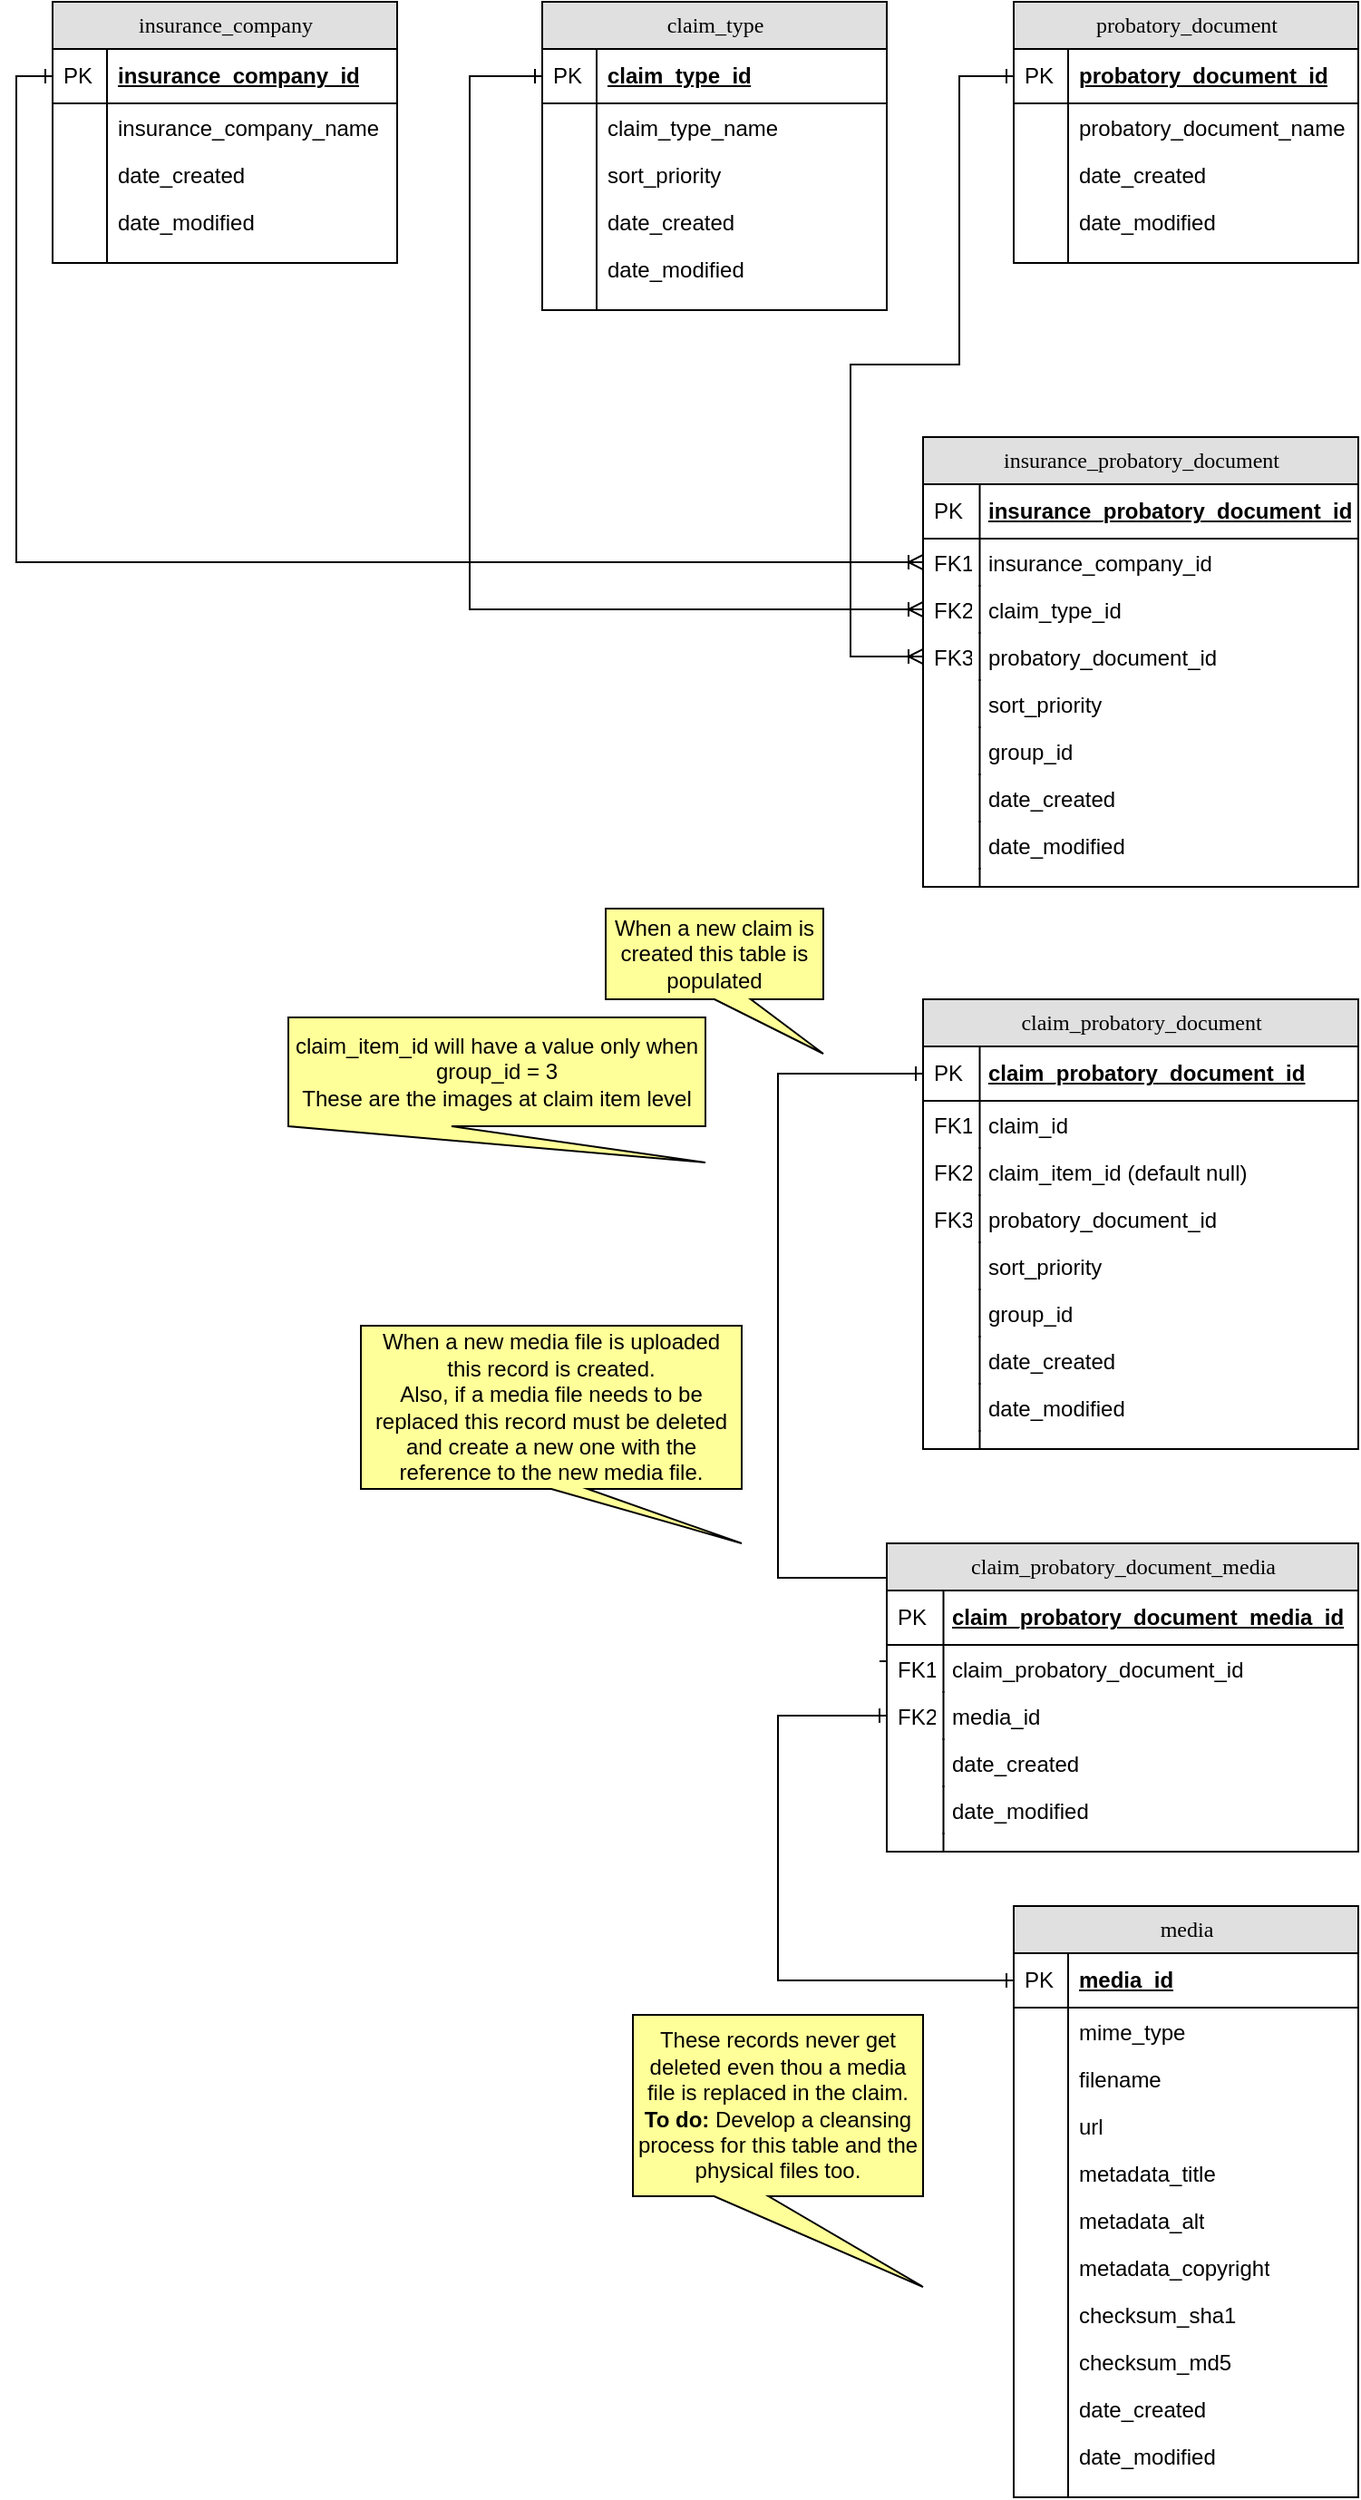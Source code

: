 <mxfile version="13.5.7" type="device" pages="3"><diagram id="cCRPiAKNFnC2eZMDeLpW" name="Probatory-Docs"><mxGraphModel dx="1342" dy="642" grid="1" gridSize="10" guides="1" tooltips="1" connect="1" arrows="1" fold="1" page="1" pageScale="1" pageWidth="850" pageHeight="1100" math="0" shadow="0"><root><mxCell id="rLNVhTpQLRGlEgg8OGRB-0"/><mxCell id="rLNVhTpQLRGlEgg8OGRB-1" parent="rLNVhTpQLRGlEgg8OGRB-0"/><mxCell id="KRJio78TOtBBS6Ecjg01-0" value="&lt;font style=&quot;font-size: 12px&quot;&gt;insurance_company&lt;/font&gt;" style="swimlane;html=1;fontStyle=0;childLayout=stackLayout;horizontal=1;startSize=26;fillColor=#e0e0e0;horizontalStack=0;resizeParent=1;resizeLast=0;collapsible=1;marginBottom=0;swimlaneFillColor=#ffffff;align=center;rounded=0;shadow=0;comic=0;labelBackgroundColor=none;strokeWidth=1;fontFamily=Verdana;fontSize=14;swimlaneLine=1;" parent="rLNVhTpQLRGlEgg8OGRB-1" vertex="1"><mxGeometry x="80" y="40" width="190" height="144" as="geometry"/></mxCell><mxCell id="KRJio78TOtBBS6Ecjg01-1" value="insurance_company_id" style="shape=partialRectangle;top=0;left=0;right=0;bottom=1;html=1;align=left;verticalAlign=middle;fillColor=none;spacingLeft=34;spacingRight=4;whiteSpace=wrap;overflow=hidden;rotatable=0;points=[[0,0.5],[1,0.5]];portConstraint=eastwest;dropTarget=0;fontStyle=5;" parent="KRJio78TOtBBS6Ecjg01-0" vertex="1"><mxGeometry y="26" width="190" height="30" as="geometry"/></mxCell><mxCell id="KRJio78TOtBBS6Ecjg01-2" value="PK" style="shape=partialRectangle;top=0;left=0;bottom=0;html=1;fillColor=none;align=left;verticalAlign=middle;spacingLeft=4;spacingRight=4;whiteSpace=wrap;overflow=hidden;rotatable=0;points=[];portConstraint=eastwest;part=1;" parent="KRJio78TOtBBS6Ecjg01-1" vertex="1" connectable="0"><mxGeometry width="30" height="30" as="geometry"/></mxCell><mxCell id="KRJio78TOtBBS6Ecjg01-3" value="insurance_company_name" style="shape=partialRectangle;top=0;left=0;right=0;bottom=0;html=1;align=left;verticalAlign=top;fillColor=none;spacingLeft=34;spacingRight=4;whiteSpace=wrap;overflow=hidden;rotatable=0;points=[[0,0.5],[1,0.5]];portConstraint=eastwest;dropTarget=0;" parent="KRJio78TOtBBS6Ecjg01-0" vertex="1"><mxGeometry y="56" width="190" height="26" as="geometry"/></mxCell><mxCell id="KRJio78TOtBBS6Ecjg01-4" value="" style="shape=partialRectangle;top=0;left=0;bottom=0;html=1;fillColor=none;align=left;verticalAlign=top;spacingLeft=4;spacingRight=4;whiteSpace=wrap;overflow=hidden;rotatable=0;points=[];portConstraint=eastwest;part=1;" parent="KRJio78TOtBBS6Ecjg01-3" vertex="1" connectable="0"><mxGeometry width="30" height="26" as="geometry"/></mxCell><mxCell id="KRJio78TOtBBS6Ecjg01-5" value="date_created" style="shape=partialRectangle;top=0;left=0;right=0;bottom=0;html=1;align=left;verticalAlign=top;fillColor=none;spacingLeft=34;spacingRight=4;whiteSpace=wrap;overflow=hidden;rotatable=0;points=[[0,0.5],[1,0.5]];portConstraint=eastwest;dropTarget=0;" parent="KRJio78TOtBBS6Ecjg01-0" vertex="1"><mxGeometry y="82" width="190" height="26" as="geometry"/></mxCell><mxCell id="KRJio78TOtBBS6Ecjg01-6" value="" style="shape=partialRectangle;top=0;left=0;bottom=0;html=1;fillColor=none;align=left;verticalAlign=top;spacingLeft=4;spacingRight=4;whiteSpace=wrap;overflow=hidden;rotatable=0;points=[];portConstraint=eastwest;part=1;" parent="KRJio78TOtBBS6Ecjg01-5" vertex="1" connectable="0"><mxGeometry width="30" height="26" as="geometry"/></mxCell><mxCell id="KRJio78TOtBBS6Ecjg01-7" value="date_modified" style="shape=partialRectangle;top=0;left=0;right=0;bottom=0;html=1;align=left;verticalAlign=top;fillColor=none;spacingLeft=34;spacingRight=4;whiteSpace=wrap;overflow=hidden;rotatable=0;points=[[0,0.5],[1,0.5]];portConstraint=eastwest;dropTarget=0;" parent="KRJio78TOtBBS6Ecjg01-0" vertex="1"><mxGeometry y="108" width="190" height="26" as="geometry"/></mxCell><mxCell id="KRJio78TOtBBS6Ecjg01-8" value="" style="shape=partialRectangle;top=0;left=0;bottom=0;html=1;fillColor=none;align=left;verticalAlign=top;spacingLeft=4;spacingRight=4;whiteSpace=wrap;overflow=hidden;rotatable=0;points=[];portConstraint=eastwest;part=1;" parent="KRJio78TOtBBS6Ecjg01-7" vertex="1" connectable="0"><mxGeometry width="30" height="26" as="geometry"/></mxCell><mxCell id="KRJio78TOtBBS6Ecjg01-9" value="" style="shape=partialRectangle;top=0;left=0;right=0;bottom=0;html=1;align=left;verticalAlign=top;fillColor=none;spacingLeft=34;spacingRight=4;whiteSpace=wrap;overflow=hidden;rotatable=0;points=[[0,0.5],[1,0.5]];portConstraint=eastwest;dropTarget=0;" parent="KRJio78TOtBBS6Ecjg01-0" vertex="1"><mxGeometry y="134" width="190" height="10" as="geometry"/></mxCell><mxCell id="KRJio78TOtBBS6Ecjg01-10" value="" style="shape=partialRectangle;top=0;left=0;bottom=0;html=1;fillColor=none;align=left;verticalAlign=top;spacingLeft=4;spacingRight=4;whiteSpace=wrap;overflow=hidden;rotatable=0;points=[];portConstraint=eastwest;part=1;" parent="KRJio78TOtBBS6Ecjg01-9" vertex="1" connectable="0"><mxGeometry width="30" height="10" as="geometry"/></mxCell><mxCell id="LIKg8VCJM0sZ-zRd38wM-0" value="&lt;font style=&quot;font-size: 12px&quot;&gt;probatory_document&lt;/font&gt;" style="swimlane;html=1;fontStyle=0;childLayout=stackLayout;horizontal=1;startSize=26;fillColor=#e0e0e0;horizontalStack=0;resizeParent=1;resizeLast=0;collapsible=1;marginBottom=0;swimlaneFillColor=#ffffff;align=center;rounded=0;shadow=0;comic=0;labelBackgroundColor=none;strokeWidth=1;fontFamily=Verdana;fontSize=14;swimlaneLine=1;" parent="rLNVhTpQLRGlEgg8OGRB-1" vertex="1"><mxGeometry x="610" y="40" width="190" height="144" as="geometry"/></mxCell><mxCell id="LIKg8VCJM0sZ-zRd38wM-1" value="probatory_document_id" style="shape=partialRectangle;top=0;left=0;right=0;bottom=1;html=1;align=left;verticalAlign=middle;fillColor=none;spacingLeft=34;spacingRight=4;whiteSpace=wrap;overflow=hidden;rotatable=0;points=[[0,0.5],[1,0.5]];portConstraint=eastwest;dropTarget=0;fontStyle=5;" parent="LIKg8VCJM0sZ-zRd38wM-0" vertex="1"><mxGeometry y="26" width="190" height="30" as="geometry"/></mxCell><mxCell id="LIKg8VCJM0sZ-zRd38wM-2" value="PK" style="shape=partialRectangle;top=0;left=0;bottom=0;html=1;fillColor=none;align=left;verticalAlign=middle;spacingLeft=4;spacingRight=4;whiteSpace=wrap;overflow=hidden;rotatable=0;points=[];portConstraint=eastwest;part=1;" parent="LIKg8VCJM0sZ-zRd38wM-1" vertex="1" connectable="0"><mxGeometry width="30" height="30" as="geometry"/></mxCell><mxCell id="LIKg8VCJM0sZ-zRd38wM-3" value="probatory_document_name" style="shape=partialRectangle;top=0;left=0;right=0;bottom=0;html=1;align=left;verticalAlign=top;fillColor=none;spacingLeft=34;spacingRight=4;whiteSpace=wrap;overflow=hidden;rotatable=0;points=[[0,0.5],[1,0.5]];portConstraint=eastwest;dropTarget=0;" parent="LIKg8VCJM0sZ-zRd38wM-0" vertex="1"><mxGeometry y="56" width="190" height="26" as="geometry"/></mxCell><mxCell id="LIKg8VCJM0sZ-zRd38wM-4" value="" style="shape=partialRectangle;top=0;left=0;bottom=0;html=1;fillColor=none;align=left;verticalAlign=top;spacingLeft=4;spacingRight=4;whiteSpace=wrap;overflow=hidden;rotatable=0;points=[];portConstraint=eastwest;part=1;" parent="LIKg8VCJM0sZ-zRd38wM-3" vertex="1" connectable="0"><mxGeometry width="30" height="26" as="geometry"/></mxCell><mxCell id="LIKg8VCJM0sZ-zRd38wM-5" value="date_created" style="shape=partialRectangle;top=0;left=0;right=0;bottom=0;html=1;align=left;verticalAlign=top;fillColor=none;spacingLeft=34;spacingRight=4;whiteSpace=wrap;overflow=hidden;rotatable=0;points=[[0,0.5],[1,0.5]];portConstraint=eastwest;dropTarget=0;" parent="LIKg8VCJM0sZ-zRd38wM-0" vertex="1"><mxGeometry y="82" width="190" height="26" as="geometry"/></mxCell><mxCell id="LIKg8VCJM0sZ-zRd38wM-6" value="" style="shape=partialRectangle;top=0;left=0;bottom=0;html=1;fillColor=none;align=left;verticalAlign=top;spacingLeft=4;spacingRight=4;whiteSpace=wrap;overflow=hidden;rotatable=0;points=[];portConstraint=eastwest;part=1;" parent="LIKg8VCJM0sZ-zRd38wM-5" vertex="1" connectable="0"><mxGeometry width="30" height="26" as="geometry"/></mxCell><mxCell id="LIKg8VCJM0sZ-zRd38wM-7" value="date_modified" style="shape=partialRectangle;top=0;left=0;right=0;bottom=0;html=1;align=left;verticalAlign=top;fillColor=none;spacingLeft=34;spacingRight=4;whiteSpace=wrap;overflow=hidden;rotatable=0;points=[[0,0.5],[1,0.5]];portConstraint=eastwest;dropTarget=0;" parent="LIKg8VCJM0sZ-zRd38wM-0" vertex="1"><mxGeometry y="108" width="190" height="26" as="geometry"/></mxCell><mxCell id="LIKg8VCJM0sZ-zRd38wM-8" value="" style="shape=partialRectangle;top=0;left=0;bottom=0;html=1;fillColor=none;align=left;verticalAlign=top;spacingLeft=4;spacingRight=4;whiteSpace=wrap;overflow=hidden;rotatable=0;points=[];portConstraint=eastwest;part=1;" parent="LIKg8VCJM0sZ-zRd38wM-7" vertex="1" connectable="0"><mxGeometry width="30" height="26" as="geometry"/></mxCell><mxCell id="LIKg8VCJM0sZ-zRd38wM-9" value="" style="shape=partialRectangle;top=0;left=0;right=0;bottom=0;html=1;align=left;verticalAlign=top;fillColor=none;spacingLeft=34;spacingRight=4;whiteSpace=wrap;overflow=hidden;rotatable=0;points=[[0,0.5],[1,0.5]];portConstraint=eastwest;dropTarget=0;" parent="LIKg8VCJM0sZ-zRd38wM-0" vertex="1"><mxGeometry y="134" width="190" height="10" as="geometry"/></mxCell><mxCell id="LIKg8VCJM0sZ-zRd38wM-10" value="" style="shape=partialRectangle;top=0;left=0;bottom=0;html=1;fillColor=none;align=left;verticalAlign=top;spacingLeft=4;spacingRight=4;whiteSpace=wrap;overflow=hidden;rotatable=0;points=[];portConstraint=eastwest;part=1;" parent="LIKg8VCJM0sZ-zRd38wM-9" vertex="1" connectable="0"><mxGeometry width="30" height="10" as="geometry"/></mxCell><mxCell id="04egXY7TEk8yt55e-ZCh-0" value="&lt;font style=&quot;font-size: 12px&quot;&gt;claim_type&lt;/font&gt;" style="swimlane;html=1;fontStyle=0;childLayout=stackLayout;horizontal=1;startSize=26;fillColor=#e0e0e0;horizontalStack=0;resizeParent=1;resizeLast=0;collapsible=1;marginBottom=0;swimlaneFillColor=#ffffff;align=center;rounded=0;shadow=0;comic=0;labelBackgroundColor=none;strokeWidth=1;fontFamily=Verdana;fontSize=14;swimlaneLine=1;" parent="rLNVhTpQLRGlEgg8OGRB-1" vertex="1"><mxGeometry x="350" y="40" width="190" height="170" as="geometry"/></mxCell><mxCell id="04egXY7TEk8yt55e-ZCh-1" value="claim_type_id" style="shape=partialRectangle;top=0;left=0;right=0;bottom=1;html=1;align=left;verticalAlign=middle;fillColor=none;spacingLeft=34;spacingRight=4;whiteSpace=wrap;overflow=hidden;rotatable=0;points=[[0,0.5],[1,0.5]];portConstraint=eastwest;dropTarget=0;fontStyle=5;" parent="04egXY7TEk8yt55e-ZCh-0" vertex="1"><mxGeometry y="26" width="190" height="30" as="geometry"/></mxCell><mxCell id="04egXY7TEk8yt55e-ZCh-2" value="PK" style="shape=partialRectangle;top=0;left=0;bottom=0;html=1;fillColor=none;align=left;verticalAlign=middle;spacingLeft=4;spacingRight=4;whiteSpace=wrap;overflow=hidden;rotatable=0;points=[];portConstraint=eastwest;part=1;" parent="04egXY7TEk8yt55e-ZCh-1" vertex="1" connectable="0"><mxGeometry width="30" height="30" as="geometry"/></mxCell><mxCell id="04egXY7TEk8yt55e-ZCh-3" value="claim_type_name" style="shape=partialRectangle;top=0;left=0;right=0;bottom=0;html=1;align=left;verticalAlign=top;fillColor=none;spacingLeft=34;spacingRight=4;whiteSpace=wrap;overflow=hidden;rotatable=0;points=[[0,0.5],[1,0.5]];portConstraint=eastwest;dropTarget=0;" parent="04egXY7TEk8yt55e-ZCh-0" vertex="1"><mxGeometry y="56" width="190" height="26" as="geometry"/></mxCell><mxCell id="04egXY7TEk8yt55e-ZCh-4" value="" style="shape=partialRectangle;top=0;left=0;bottom=0;html=1;fillColor=none;align=left;verticalAlign=top;spacingLeft=4;spacingRight=4;whiteSpace=wrap;overflow=hidden;rotatable=0;points=[];portConstraint=eastwest;part=1;" parent="04egXY7TEk8yt55e-ZCh-3" vertex="1" connectable="0"><mxGeometry width="30" height="26" as="geometry"/></mxCell><mxCell id="04egXY7TEk8yt55e-ZCh-11" value="sort_priority" style="shape=partialRectangle;top=0;left=0;right=0;bottom=0;html=1;align=left;verticalAlign=top;fillColor=none;spacingLeft=34;spacingRight=4;whiteSpace=wrap;overflow=hidden;rotatable=0;points=[[0,0.5],[1,0.5]];portConstraint=eastwest;dropTarget=0;" parent="04egXY7TEk8yt55e-ZCh-0" vertex="1"><mxGeometry y="82" width="190" height="26" as="geometry"/></mxCell><mxCell id="04egXY7TEk8yt55e-ZCh-12" value="" style="shape=partialRectangle;top=0;left=0;bottom=0;html=1;fillColor=none;align=left;verticalAlign=top;spacingLeft=4;spacingRight=4;whiteSpace=wrap;overflow=hidden;rotatable=0;points=[];portConstraint=eastwest;part=1;" parent="04egXY7TEk8yt55e-ZCh-11" vertex="1" connectable="0"><mxGeometry width="30" height="26" as="geometry"/></mxCell><mxCell id="04egXY7TEk8yt55e-ZCh-5" value="date_created" style="shape=partialRectangle;top=0;left=0;right=0;bottom=0;html=1;align=left;verticalAlign=top;fillColor=none;spacingLeft=34;spacingRight=4;whiteSpace=wrap;overflow=hidden;rotatable=0;points=[[0,0.5],[1,0.5]];portConstraint=eastwest;dropTarget=0;" parent="04egXY7TEk8yt55e-ZCh-0" vertex="1"><mxGeometry y="108" width="190" height="26" as="geometry"/></mxCell><mxCell id="04egXY7TEk8yt55e-ZCh-6" value="" style="shape=partialRectangle;top=0;left=0;bottom=0;html=1;fillColor=none;align=left;verticalAlign=top;spacingLeft=4;spacingRight=4;whiteSpace=wrap;overflow=hidden;rotatable=0;points=[];portConstraint=eastwest;part=1;" parent="04egXY7TEk8yt55e-ZCh-5" vertex="1" connectable="0"><mxGeometry width="30" height="26" as="geometry"/></mxCell><mxCell id="04egXY7TEk8yt55e-ZCh-7" value="date_modified" style="shape=partialRectangle;top=0;left=0;right=0;bottom=0;html=1;align=left;verticalAlign=top;fillColor=none;spacingLeft=34;spacingRight=4;whiteSpace=wrap;overflow=hidden;rotatable=0;points=[[0,0.5],[1,0.5]];portConstraint=eastwest;dropTarget=0;" parent="04egXY7TEk8yt55e-ZCh-0" vertex="1"><mxGeometry y="134" width="190" height="26" as="geometry"/></mxCell><mxCell id="04egXY7TEk8yt55e-ZCh-8" value="" style="shape=partialRectangle;top=0;left=0;bottom=0;html=1;fillColor=none;align=left;verticalAlign=top;spacingLeft=4;spacingRight=4;whiteSpace=wrap;overflow=hidden;rotatable=0;points=[];portConstraint=eastwest;part=1;" parent="04egXY7TEk8yt55e-ZCh-7" vertex="1" connectable="0"><mxGeometry width="30" height="26" as="geometry"/></mxCell><mxCell id="04egXY7TEk8yt55e-ZCh-9" value="" style="shape=partialRectangle;top=0;left=0;right=0;bottom=0;html=1;align=left;verticalAlign=top;fillColor=none;spacingLeft=34;spacingRight=4;whiteSpace=wrap;overflow=hidden;rotatable=0;points=[[0,0.5],[1,0.5]];portConstraint=eastwest;dropTarget=0;" parent="04egXY7TEk8yt55e-ZCh-0" vertex="1"><mxGeometry y="160" width="190" height="10" as="geometry"/></mxCell><mxCell id="04egXY7TEk8yt55e-ZCh-10" value="" style="shape=partialRectangle;top=0;left=0;bottom=0;html=1;fillColor=none;align=left;verticalAlign=top;spacingLeft=4;spacingRight=4;whiteSpace=wrap;overflow=hidden;rotatable=0;points=[];portConstraint=eastwest;part=1;" parent="04egXY7TEk8yt55e-ZCh-9" vertex="1" connectable="0"><mxGeometry width="30" height="10" as="geometry"/></mxCell><mxCell id="04egXY7TEk8yt55e-ZCh-14" style="edgeStyle=orthogonalEdgeStyle;rounded=0;orthogonalLoop=1;jettySize=auto;html=1;entryX=0;entryY=0.5;entryDx=0;entryDy=0;startArrow=ERone;startFill=0;endArrow=ERoneToMany;endFill=0;" parent="rLNVhTpQLRGlEgg8OGRB-1" source="04egXY7TEk8yt55e-ZCh-1" target="dz2GsxqsVb4sThx1d3E4-5" edge="1"><mxGeometry relative="1" as="geometry"><Array as="points"><mxPoint x="310" y="81"/><mxPoint x="310" y="375"/></Array></mxGeometry></mxCell><mxCell id="dz2GsxqsVb4sThx1d3E4-0" value="&lt;font style=&quot;font-size: 12px&quot;&gt;insurance_probatory_document&lt;/font&gt;" style="swimlane;html=1;fontStyle=0;childLayout=stackLayout;horizontal=1;startSize=26;fillColor=#e0e0e0;horizontalStack=0;resizeParent=1;resizeLast=0;collapsible=1;marginBottom=0;swimlaneFillColor=#ffffff;align=center;rounded=0;shadow=0;comic=0;labelBackgroundColor=none;strokeWidth=1;fontFamily=Verdana;fontSize=14;swimlaneLine=1;" parent="rLNVhTpQLRGlEgg8OGRB-1" vertex="1"><mxGeometry x="560" y="280" width="240" height="248" as="geometry"/></mxCell><mxCell id="dz2GsxqsVb4sThx1d3E4-1" value="insurance_probatory_document_id" style="shape=partialRectangle;top=0;left=0;right=0;bottom=1;html=1;align=left;verticalAlign=middle;fillColor=none;spacingLeft=34;spacingRight=4;whiteSpace=wrap;overflow=hidden;rotatable=0;points=[[0,0.5],[1,0.5]];portConstraint=eastwest;dropTarget=0;fontStyle=5;" parent="dz2GsxqsVb4sThx1d3E4-0" vertex="1"><mxGeometry y="26" width="240" height="30" as="geometry"/></mxCell><mxCell id="dz2GsxqsVb4sThx1d3E4-2" value="PK" style="shape=partialRectangle;top=0;left=0;bottom=0;html=1;fillColor=none;align=left;verticalAlign=middle;spacingLeft=4;spacingRight=4;whiteSpace=wrap;overflow=hidden;rotatable=0;points=[];portConstraint=eastwest;part=1;" parent="dz2GsxqsVb4sThx1d3E4-1" vertex="1" connectable="0"><mxGeometry width="31.25" height="30" as="geometry"/></mxCell><mxCell id="dz2GsxqsVb4sThx1d3E4-3" value="insurance_company_id" style="shape=partialRectangle;top=0;left=0;right=0;bottom=0;html=1;align=left;verticalAlign=top;fillColor=none;spacingLeft=34;spacingRight=4;whiteSpace=wrap;overflow=hidden;rotatable=0;points=[[0,0.5],[1,0.5]];portConstraint=eastwest;dropTarget=0;" parent="dz2GsxqsVb4sThx1d3E4-0" vertex="1"><mxGeometry y="56" width="240" height="26" as="geometry"/></mxCell><mxCell id="dz2GsxqsVb4sThx1d3E4-4" value="FK1" style="shape=partialRectangle;top=0;left=0;bottom=0;html=1;fillColor=none;align=left;verticalAlign=top;spacingLeft=4;spacingRight=4;whiteSpace=wrap;overflow=hidden;rotatable=0;points=[];portConstraint=eastwest;part=1;" parent="dz2GsxqsVb4sThx1d3E4-3" vertex="1" connectable="0"><mxGeometry width="31.25" height="26" as="geometry"/></mxCell><mxCell id="dz2GsxqsVb4sThx1d3E4-5" value="claim_type_id" style="shape=partialRectangle;top=0;left=0;right=0;bottom=0;html=1;align=left;verticalAlign=top;fillColor=none;spacingLeft=34;spacingRight=4;whiteSpace=wrap;overflow=hidden;rotatable=0;points=[[0,0.5],[1,0.5]];portConstraint=eastwest;dropTarget=0;" parent="dz2GsxqsVb4sThx1d3E4-0" vertex="1"><mxGeometry y="82" width="240" height="26" as="geometry"/></mxCell><mxCell id="dz2GsxqsVb4sThx1d3E4-6" value="FK2" style="shape=partialRectangle;top=0;left=0;bottom=0;html=1;fillColor=none;align=left;verticalAlign=top;spacingLeft=4;spacingRight=4;whiteSpace=wrap;overflow=hidden;rotatable=0;points=[];portConstraint=eastwest;part=1;" parent="dz2GsxqsVb4sThx1d3E4-5" vertex="1" connectable="0"><mxGeometry width="31.25" height="26" as="geometry"/></mxCell><mxCell id="dz2GsxqsVb4sThx1d3E4-7" value="probatory_document_id" style="shape=partialRectangle;top=0;left=0;right=0;bottom=0;html=1;align=left;verticalAlign=top;fillColor=none;spacingLeft=34;spacingRight=4;whiteSpace=wrap;overflow=hidden;rotatable=0;points=[[0,0.5],[1,0.5]];portConstraint=eastwest;dropTarget=0;" parent="dz2GsxqsVb4sThx1d3E4-0" vertex="1"><mxGeometry y="108" width="240" height="26" as="geometry"/></mxCell><mxCell id="dz2GsxqsVb4sThx1d3E4-8" value="FK3" style="shape=partialRectangle;top=0;left=0;bottom=0;html=1;fillColor=none;align=left;verticalAlign=top;spacingLeft=4;spacingRight=4;whiteSpace=wrap;overflow=hidden;rotatable=0;points=[];portConstraint=eastwest;part=1;" parent="dz2GsxqsVb4sThx1d3E4-7" vertex="1" connectable="0"><mxGeometry width="31.25" height="26" as="geometry"/></mxCell><mxCell id="KRJio78TOtBBS6Ecjg01-13" value="sort_priority" style="shape=partialRectangle;top=0;left=0;right=0;bottom=0;html=1;align=left;verticalAlign=top;fillColor=none;spacingLeft=34;spacingRight=4;whiteSpace=wrap;overflow=hidden;rotatable=0;points=[[0,0.5],[1,0.5]];portConstraint=eastwest;dropTarget=0;" parent="dz2GsxqsVb4sThx1d3E4-0" vertex="1"><mxGeometry y="134" width="240" height="26" as="geometry"/></mxCell><mxCell id="KRJio78TOtBBS6Ecjg01-14" value="" style="shape=partialRectangle;top=0;left=0;bottom=0;html=1;fillColor=none;align=left;verticalAlign=top;spacingLeft=4;spacingRight=4;whiteSpace=wrap;overflow=hidden;rotatable=0;points=[];portConstraint=eastwest;part=1;" parent="KRJio78TOtBBS6Ecjg01-13" vertex="1" connectable="0"><mxGeometry width="31.25" height="26" as="geometry"/></mxCell><mxCell id="KRJio78TOtBBS6Ecjg01-15" value="group_id" style="shape=partialRectangle;top=0;left=0;right=0;bottom=0;html=1;align=left;verticalAlign=top;fillColor=none;spacingLeft=34;spacingRight=4;whiteSpace=wrap;overflow=hidden;rotatable=0;points=[[0,0.5],[1,0.5]];portConstraint=eastwest;dropTarget=0;" parent="dz2GsxqsVb4sThx1d3E4-0" vertex="1"><mxGeometry y="160" width="240" height="26" as="geometry"/></mxCell><mxCell id="KRJio78TOtBBS6Ecjg01-16" value="" style="shape=partialRectangle;top=0;left=0;bottom=0;html=1;fillColor=none;align=left;verticalAlign=top;spacingLeft=4;spacingRight=4;whiteSpace=wrap;overflow=hidden;rotatable=0;points=[];portConstraint=eastwest;part=1;" parent="KRJio78TOtBBS6Ecjg01-15" vertex="1" connectable="0"><mxGeometry width="31.25" height="26" as="geometry"/></mxCell><mxCell id="KRJio78TOtBBS6Ecjg01-17" value="date_created" style="shape=partialRectangle;top=0;left=0;right=0;bottom=0;html=1;align=left;verticalAlign=top;fillColor=none;spacingLeft=34;spacingRight=4;whiteSpace=wrap;overflow=hidden;rotatable=0;points=[[0,0.5],[1,0.5]];portConstraint=eastwest;dropTarget=0;" parent="dz2GsxqsVb4sThx1d3E4-0" vertex="1"><mxGeometry y="186" width="240" height="26" as="geometry"/></mxCell><mxCell id="KRJio78TOtBBS6Ecjg01-18" value="" style="shape=partialRectangle;top=0;left=0;bottom=0;html=1;fillColor=none;align=left;verticalAlign=top;spacingLeft=4;spacingRight=4;whiteSpace=wrap;overflow=hidden;rotatable=0;points=[];portConstraint=eastwest;part=1;" parent="KRJio78TOtBBS6Ecjg01-17" vertex="1" connectable="0"><mxGeometry width="31.25" height="26" as="geometry"/></mxCell><mxCell id="KRJio78TOtBBS6Ecjg01-19" value="date_modified" style="shape=partialRectangle;top=0;left=0;right=0;bottom=0;html=1;align=left;verticalAlign=top;fillColor=none;spacingLeft=34;spacingRight=4;whiteSpace=wrap;overflow=hidden;rotatable=0;points=[[0,0.5],[1,0.5]];portConstraint=eastwest;dropTarget=0;" parent="dz2GsxqsVb4sThx1d3E4-0" vertex="1"><mxGeometry y="212" width="240" height="26" as="geometry"/></mxCell><mxCell id="KRJio78TOtBBS6Ecjg01-20" value="" style="shape=partialRectangle;top=0;left=0;bottom=0;html=1;fillColor=none;align=left;verticalAlign=top;spacingLeft=4;spacingRight=4;whiteSpace=wrap;overflow=hidden;rotatable=0;points=[];portConstraint=eastwest;part=1;" parent="KRJio78TOtBBS6Ecjg01-19" vertex="1" connectable="0"><mxGeometry width="31.25" height="26" as="geometry"/></mxCell><mxCell id="dz2GsxqsVb4sThx1d3E4-9" value="" style="shape=partialRectangle;top=0;left=0;right=0;bottom=0;html=1;align=left;verticalAlign=top;fillColor=none;spacingLeft=34;spacingRight=4;whiteSpace=wrap;overflow=hidden;rotatable=0;points=[[0,0.5],[1,0.5]];portConstraint=eastwest;dropTarget=0;" parent="dz2GsxqsVb4sThx1d3E4-0" vertex="1"><mxGeometry y="238" width="240" height="10" as="geometry"/></mxCell><mxCell id="dz2GsxqsVb4sThx1d3E4-10" value="" style="shape=partialRectangle;top=0;left=0;bottom=0;html=1;fillColor=none;align=left;verticalAlign=top;spacingLeft=4;spacingRight=4;whiteSpace=wrap;overflow=hidden;rotatable=0;points=[];portConstraint=eastwest;part=1;" parent="dz2GsxqsVb4sThx1d3E4-9" vertex="1" connectable="0"><mxGeometry width="31.25" height="10" as="geometry"/></mxCell><mxCell id="04egXY7TEk8yt55e-ZCh-15" style="edgeStyle=orthogonalEdgeStyle;rounded=0;orthogonalLoop=1;jettySize=auto;html=1;entryX=0;entryY=0.5;entryDx=0;entryDy=0;startArrow=ERone;startFill=0;endArrow=ERoneToMany;endFill=0;" parent="rLNVhTpQLRGlEgg8OGRB-1" source="LIKg8VCJM0sZ-zRd38wM-1" target="dz2GsxqsVb4sThx1d3E4-7" edge="1"><mxGeometry relative="1" as="geometry"><Array as="points"><mxPoint x="580" y="81"/><mxPoint x="580" y="240"/><mxPoint x="520" y="240"/><mxPoint x="520" y="401"/></Array></mxGeometry></mxCell><mxCell id="04egXY7TEk8yt55e-ZCh-16" style="edgeStyle=orthogonalEdgeStyle;rounded=0;orthogonalLoop=1;jettySize=auto;html=1;entryX=0;entryY=0.5;entryDx=0;entryDy=0;startArrow=ERone;startFill=0;endArrow=ERoneToMany;endFill=0;" parent="rLNVhTpQLRGlEgg8OGRB-1" source="KRJio78TOtBBS6Ecjg01-1" target="dz2GsxqsVb4sThx1d3E4-3" edge="1"><mxGeometry relative="1" as="geometry"><mxPoint x="120" y="380" as="targetPoint"/><Array as="points"><mxPoint x="60" y="81"/><mxPoint x="60" y="349"/></Array></mxGeometry></mxCell><mxCell id="04egXY7TEk8yt55e-ZCh-17" value="&lt;font style=&quot;font-size: 12px&quot;&gt;claim_probatory_document&lt;/font&gt;" style="swimlane;html=1;fontStyle=0;childLayout=stackLayout;horizontal=1;startSize=26;fillColor=#e0e0e0;horizontalStack=0;resizeParent=1;resizeLast=0;collapsible=1;marginBottom=0;swimlaneFillColor=#ffffff;align=center;rounded=0;shadow=0;comic=0;labelBackgroundColor=none;strokeWidth=1;fontFamily=Verdana;fontSize=14;swimlaneLine=1;" parent="rLNVhTpQLRGlEgg8OGRB-1" vertex="1"><mxGeometry x="560" y="590" width="240" height="248" as="geometry"/></mxCell><mxCell id="04egXY7TEk8yt55e-ZCh-18" value="claim_probatory_document_id" style="shape=partialRectangle;top=0;left=0;right=0;bottom=1;html=1;align=left;verticalAlign=middle;fillColor=none;spacingLeft=34;spacingRight=4;whiteSpace=wrap;overflow=hidden;rotatable=0;points=[[0,0.5],[1,0.5]];portConstraint=eastwest;dropTarget=0;fontStyle=5;" parent="04egXY7TEk8yt55e-ZCh-17" vertex="1"><mxGeometry y="26" width="240" height="30" as="geometry"/></mxCell><mxCell id="04egXY7TEk8yt55e-ZCh-19" value="PK" style="shape=partialRectangle;top=0;left=0;bottom=0;html=1;fillColor=none;align=left;verticalAlign=middle;spacingLeft=4;spacingRight=4;whiteSpace=wrap;overflow=hidden;rotatable=0;points=[];portConstraint=eastwest;part=1;" parent="04egXY7TEk8yt55e-ZCh-18" vertex="1" connectable="0"><mxGeometry width="31.25" height="30" as="geometry"/></mxCell><mxCell id="04egXY7TEk8yt55e-ZCh-20" value="claim_id" style="shape=partialRectangle;top=0;left=0;right=0;bottom=0;html=1;align=left;verticalAlign=top;fillColor=none;spacingLeft=34;spacingRight=4;whiteSpace=wrap;overflow=hidden;rotatable=0;points=[[0,0.5],[1,0.5]];portConstraint=eastwest;dropTarget=0;" parent="04egXY7TEk8yt55e-ZCh-17" vertex="1"><mxGeometry y="56" width="240" height="26" as="geometry"/></mxCell><mxCell id="04egXY7TEk8yt55e-ZCh-21" value="FK1" style="shape=partialRectangle;top=0;left=0;bottom=0;html=1;fillColor=none;align=left;verticalAlign=top;spacingLeft=4;spacingRight=4;whiteSpace=wrap;overflow=hidden;rotatable=0;points=[];portConstraint=eastwest;part=1;" parent="04egXY7TEk8yt55e-ZCh-20" vertex="1" connectable="0"><mxGeometry width="31.25" height="26" as="geometry"/></mxCell><mxCell id="reTx53RUoEPLvC_25cuR-0" value="claim_item_id (default null)" style="shape=partialRectangle;top=0;left=0;right=0;bottom=0;html=1;align=left;verticalAlign=top;fillColor=none;spacingLeft=34;spacingRight=4;whiteSpace=wrap;overflow=hidden;rotatable=0;points=[[0,0.5],[1,0.5]];portConstraint=eastwest;dropTarget=0;" vertex="1" parent="04egXY7TEk8yt55e-ZCh-17"><mxGeometry y="82" width="240" height="26" as="geometry"/></mxCell><mxCell id="reTx53RUoEPLvC_25cuR-1" value="FK2" style="shape=partialRectangle;top=0;left=0;bottom=0;html=1;fillColor=none;align=left;verticalAlign=top;spacingLeft=4;spacingRight=4;whiteSpace=wrap;overflow=hidden;rotatable=0;points=[];portConstraint=eastwest;part=1;" vertex="1" connectable="0" parent="reTx53RUoEPLvC_25cuR-0"><mxGeometry width="31.25" height="26" as="geometry"/></mxCell><mxCell id="04egXY7TEk8yt55e-ZCh-24" value="probatory_document_id" style="shape=partialRectangle;top=0;left=0;right=0;bottom=0;html=1;align=left;verticalAlign=top;fillColor=none;spacingLeft=34;spacingRight=4;whiteSpace=wrap;overflow=hidden;rotatable=0;points=[[0,0.5],[1,0.5]];portConstraint=eastwest;dropTarget=0;" parent="04egXY7TEk8yt55e-ZCh-17" vertex="1"><mxGeometry y="108" width="240" height="26" as="geometry"/></mxCell><mxCell id="04egXY7TEk8yt55e-ZCh-25" value="FK3" style="shape=partialRectangle;top=0;left=0;bottom=0;html=1;fillColor=none;align=left;verticalAlign=top;spacingLeft=4;spacingRight=4;whiteSpace=wrap;overflow=hidden;rotatable=0;points=[];portConstraint=eastwest;part=1;" parent="04egXY7TEk8yt55e-ZCh-24" vertex="1" connectable="0"><mxGeometry width="31.25" height="26" as="geometry"/></mxCell><mxCell id="04egXY7TEk8yt55e-ZCh-26" value="sort_priority" style="shape=partialRectangle;top=0;left=0;right=0;bottom=0;html=1;align=left;verticalAlign=top;fillColor=none;spacingLeft=34;spacingRight=4;whiteSpace=wrap;overflow=hidden;rotatable=0;points=[[0,0.5],[1,0.5]];portConstraint=eastwest;dropTarget=0;" parent="04egXY7TEk8yt55e-ZCh-17" vertex="1"><mxGeometry y="134" width="240" height="26" as="geometry"/></mxCell><mxCell id="04egXY7TEk8yt55e-ZCh-27" value="" style="shape=partialRectangle;top=0;left=0;bottom=0;html=1;fillColor=none;align=left;verticalAlign=top;spacingLeft=4;spacingRight=4;whiteSpace=wrap;overflow=hidden;rotatable=0;points=[];portConstraint=eastwest;part=1;" parent="04egXY7TEk8yt55e-ZCh-26" vertex="1" connectable="0"><mxGeometry width="31.25" height="26" as="geometry"/></mxCell><mxCell id="04egXY7TEk8yt55e-ZCh-28" value="group_id" style="shape=partialRectangle;top=0;left=0;right=0;bottom=0;html=1;align=left;verticalAlign=top;fillColor=none;spacingLeft=34;spacingRight=4;whiteSpace=wrap;overflow=hidden;rotatable=0;points=[[0,0.5],[1,0.5]];portConstraint=eastwest;dropTarget=0;" parent="04egXY7TEk8yt55e-ZCh-17" vertex="1"><mxGeometry y="160" width="240" height="26" as="geometry"/></mxCell><mxCell id="04egXY7TEk8yt55e-ZCh-29" value="" style="shape=partialRectangle;top=0;left=0;bottom=0;html=1;fillColor=none;align=left;verticalAlign=top;spacingLeft=4;spacingRight=4;whiteSpace=wrap;overflow=hidden;rotatable=0;points=[];portConstraint=eastwest;part=1;" parent="04egXY7TEk8yt55e-ZCh-28" vertex="1" connectable="0"><mxGeometry width="31.25" height="26" as="geometry"/></mxCell><mxCell id="04egXY7TEk8yt55e-ZCh-30" value="date_created" style="shape=partialRectangle;top=0;left=0;right=0;bottom=0;html=1;align=left;verticalAlign=top;fillColor=none;spacingLeft=34;spacingRight=4;whiteSpace=wrap;overflow=hidden;rotatable=0;points=[[0,0.5],[1,0.5]];portConstraint=eastwest;dropTarget=0;" parent="04egXY7TEk8yt55e-ZCh-17" vertex="1"><mxGeometry y="186" width="240" height="26" as="geometry"/></mxCell><mxCell id="04egXY7TEk8yt55e-ZCh-31" value="" style="shape=partialRectangle;top=0;left=0;bottom=0;html=1;fillColor=none;align=left;verticalAlign=top;spacingLeft=4;spacingRight=4;whiteSpace=wrap;overflow=hidden;rotatable=0;points=[];portConstraint=eastwest;part=1;" parent="04egXY7TEk8yt55e-ZCh-30" vertex="1" connectable="0"><mxGeometry width="31.25" height="26" as="geometry"/></mxCell><mxCell id="04egXY7TEk8yt55e-ZCh-32" value="date_modified" style="shape=partialRectangle;top=0;left=0;right=0;bottom=0;html=1;align=left;verticalAlign=top;fillColor=none;spacingLeft=34;spacingRight=4;whiteSpace=wrap;overflow=hidden;rotatable=0;points=[[0,0.5],[1,0.5]];portConstraint=eastwest;dropTarget=0;" parent="04egXY7TEk8yt55e-ZCh-17" vertex="1"><mxGeometry y="212" width="240" height="26" as="geometry"/></mxCell><mxCell id="04egXY7TEk8yt55e-ZCh-33" value="" style="shape=partialRectangle;top=0;left=0;bottom=0;html=1;fillColor=none;align=left;verticalAlign=top;spacingLeft=4;spacingRight=4;whiteSpace=wrap;overflow=hidden;rotatable=0;points=[];portConstraint=eastwest;part=1;" parent="04egXY7TEk8yt55e-ZCh-32" vertex="1" connectable="0"><mxGeometry width="31.25" height="26" as="geometry"/></mxCell><mxCell id="04egXY7TEk8yt55e-ZCh-34" value="" style="shape=partialRectangle;top=0;left=0;right=0;bottom=0;html=1;align=left;verticalAlign=top;fillColor=none;spacingLeft=34;spacingRight=4;whiteSpace=wrap;overflow=hidden;rotatable=0;points=[[0,0.5],[1,0.5]];portConstraint=eastwest;dropTarget=0;" parent="04egXY7TEk8yt55e-ZCh-17" vertex="1"><mxGeometry y="238" width="240" height="10" as="geometry"/></mxCell><mxCell id="04egXY7TEk8yt55e-ZCh-35" value="" style="shape=partialRectangle;top=0;left=0;bottom=0;html=1;fillColor=none;align=left;verticalAlign=top;spacingLeft=4;spacingRight=4;whiteSpace=wrap;overflow=hidden;rotatable=0;points=[];portConstraint=eastwest;part=1;" parent="04egXY7TEk8yt55e-ZCh-34" vertex="1" connectable="0"><mxGeometry width="31.25" height="10" as="geometry"/></mxCell><mxCell id="04egXY7TEk8yt55e-ZCh-100" style="edgeStyle=orthogonalEdgeStyle;rounded=0;orthogonalLoop=1;jettySize=auto;html=1;entryX=0;entryY=0.5;entryDx=0;entryDy=0;startArrow=ERone;startFill=0;endArrow=ERone;endFill=0;" parent="rLNVhTpQLRGlEgg8OGRB-1" source="04egXY7TEk8yt55e-ZCh-18" target="04egXY7TEk8yt55e-ZCh-39" edge="1"><mxGeometry relative="1" as="geometry"><Array as="points"><mxPoint x="480" y="631"/><mxPoint x="480" y="909"/></Array></mxGeometry></mxCell><mxCell id="04egXY7TEk8yt55e-ZCh-102" style="edgeStyle=orthogonalEdgeStyle;rounded=0;orthogonalLoop=1;jettySize=auto;html=1;entryX=0;entryY=0.5;entryDx=0;entryDy=0;startArrow=ERone;startFill=0;endArrow=ERone;endFill=0;" parent="rLNVhTpQLRGlEgg8OGRB-1" source="04egXY7TEk8yt55e-ZCh-54" target="04egXY7TEk8yt55e-ZCh-41" edge="1"><mxGeometry relative="1" as="geometry"><Array as="points"><mxPoint x="480" y="1131"/><mxPoint x="480" y="985"/></Array></mxGeometry></mxCell><mxCell id="VY0vrvjANhq1PcekWLIN-0" value="When a new claim is created this table is populated" style="shape=callout;whiteSpace=wrap;html=1;perimeter=calloutPerimeter;fillColor=#FFFF99;position2=1;" parent="rLNVhTpQLRGlEgg8OGRB-1" vertex="1"><mxGeometry x="385" y="540" width="120" height="80" as="geometry"/></mxCell><mxCell id="VY0vrvjANhq1PcekWLIN-2" value="When a new media file is uploaded this record is created.&lt;br&gt;Also, if a media file needs to be replaced this record must be deleted and create a new one with the reference to the new media file." style="shape=callout;whiteSpace=wrap;html=1;perimeter=calloutPerimeter;fillColor=#FFFF99;position2=1;" parent="rLNVhTpQLRGlEgg8OGRB-1" vertex="1"><mxGeometry x="250" y="770" width="210" height="120" as="geometry"/></mxCell><mxCell id="VY0vrvjANhq1PcekWLIN-4" value="These records never get deleted even thou a media file is replaced in the claim.&lt;br&gt;&lt;b&gt;To do:&lt;/b&gt; Develop a cleansing process for this table and the physical files too." style="shape=callout;whiteSpace=wrap;html=1;perimeter=calloutPerimeter;fillColor=#FFFF99;position2=1;size=50;position=0.28;base=30;" parent="rLNVhTpQLRGlEgg8OGRB-1" vertex="1"><mxGeometry x="400" y="1150" width="160" height="150" as="geometry"/></mxCell><mxCell id="04egXY7TEk8yt55e-ZCh-36" value="&lt;font style=&quot;font-size: 12px&quot;&gt;claim_probatory_document_media&lt;/font&gt;" style="swimlane;html=1;fontStyle=0;childLayout=stackLayout;horizontal=1;startSize=26;fillColor=#e0e0e0;horizontalStack=0;resizeParent=1;resizeLast=0;collapsible=1;marginBottom=0;swimlaneFillColor=#ffffff;align=center;rounded=0;shadow=0;comic=0;labelBackgroundColor=none;strokeWidth=1;fontFamily=Verdana;fontSize=14;swimlaneLine=1;" parent="rLNVhTpQLRGlEgg8OGRB-1" vertex="1"><mxGeometry x="540" y="890" width="260" height="170" as="geometry"/></mxCell><mxCell id="04egXY7TEk8yt55e-ZCh-37" value="claim_probatory_document_media_id" style="shape=partialRectangle;top=0;left=0;right=0;bottom=1;html=1;align=left;verticalAlign=middle;fillColor=none;spacingLeft=34;spacingRight=4;whiteSpace=wrap;overflow=hidden;rotatable=0;points=[[0,0.5],[1,0.5]];portConstraint=eastwest;dropTarget=0;fontStyle=5;" parent="04egXY7TEk8yt55e-ZCh-36" vertex="1"><mxGeometry y="26" width="260" height="30" as="geometry"/></mxCell><mxCell id="04egXY7TEk8yt55e-ZCh-38" value="PK" style="shape=partialRectangle;top=0;left=0;bottom=0;html=1;fillColor=none;align=left;verticalAlign=middle;spacingLeft=4;spacingRight=4;whiteSpace=wrap;overflow=hidden;rotatable=0;points=[];portConstraint=eastwest;part=1;" parent="04egXY7TEk8yt55e-ZCh-37" vertex="1" connectable="0"><mxGeometry width="31.25" height="30" as="geometry"/></mxCell><mxCell id="04egXY7TEk8yt55e-ZCh-39" value="claim_probatory_document_id" style="shape=partialRectangle;top=0;left=0;right=0;bottom=0;html=1;align=left;verticalAlign=top;fillColor=none;spacingLeft=34;spacingRight=4;whiteSpace=wrap;overflow=hidden;rotatable=0;points=[[0,0.5],[1,0.5]];portConstraint=eastwest;dropTarget=0;" parent="04egXY7TEk8yt55e-ZCh-36" vertex="1"><mxGeometry y="56" width="260" height="26" as="geometry"/></mxCell><mxCell id="04egXY7TEk8yt55e-ZCh-40" value="FK1" style="shape=partialRectangle;top=0;left=0;bottom=0;html=1;fillColor=none;align=left;verticalAlign=top;spacingLeft=4;spacingRight=4;whiteSpace=wrap;overflow=hidden;rotatable=0;points=[];portConstraint=eastwest;part=1;" parent="04egXY7TEk8yt55e-ZCh-39" vertex="1" connectable="0"><mxGeometry width="31.25" height="26" as="geometry"/></mxCell><mxCell id="04egXY7TEk8yt55e-ZCh-41" value="media_id" style="shape=partialRectangle;top=0;left=0;right=0;bottom=0;html=1;align=left;verticalAlign=top;fillColor=none;spacingLeft=34;spacingRight=4;whiteSpace=wrap;overflow=hidden;rotatable=0;points=[[0,0.5],[1,0.5]];portConstraint=eastwest;dropTarget=0;" parent="04egXY7TEk8yt55e-ZCh-36" vertex="1"><mxGeometry y="82" width="260" height="26" as="geometry"/></mxCell><mxCell id="04egXY7TEk8yt55e-ZCh-42" value="FK2" style="shape=partialRectangle;top=0;left=0;bottom=0;html=1;fillColor=none;align=left;verticalAlign=top;spacingLeft=4;spacingRight=4;whiteSpace=wrap;overflow=hidden;rotatable=0;points=[];portConstraint=eastwest;part=1;" parent="04egXY7TEk8yt55e-ZCh-41" vertex="1" connectable="0"><mxGeometry width="31.25" height="26" as="geometry"/></mxCell><mxCell id="04egXY7TEk8yt55e-ZCh-47" value="date_created" style="shape=partialRectangle;top=0;left=0;right=0;bottom=0;html=1;align=left;verticalAlign=top;fillColor=none;spacingLeft=34;spacingRight=4;whiteSpace=wrap;overflow=hidden;rotatable=0;points=[[0,0.5],[1,0.5]];portConstraint=eastwest;dropTarget=0;" parent="04egXY7TEk8yt55e-ZCh-36" vertex="1"><mxGeometry y="108" width="260" height="26" as="geometry"/></mxCell><mxCell id="04egXY7TEk8yt55e-ZCh-48" value="" style="shape=partialRectangle;top=0;left=0;bottom=0;html=1;fillColor=none;align=left;verticalAlign=top;spacingLeft=4;spacingRight=4;whiteSpace=wrap;overflow=hidden;rotatable=0;points=[];portConstraint=eastwest;part=1;" parent="04egXY7TEk8yt55e-ZCh-47" vertex="1" connectable="0"><mxGeometry width="31.25" height="26" as="geometry"/></mxCell><mxCell id="04egXY7TEk8yt55e-ZCh-49" value="date_modified" style="shape=partialRectangle;top=0;left=0;right=0;bottom=0;html=1;align=left;verticalAlign=top;fillColor=none;spacingLeft=34;spacingRight=4;whiteSpace=wrap;overflow=hidden;rotatable=0;points=[[0,0.5],[1,0.5]];portConstraint=eastwest;dropTarget=0;" parent="04egXY7TEk8yt55e-ZCh-36" vertex="1"><mxGeometry y="134" width="260" height="26" as="geometry"/></mxCell><mxCell id="04egXY7TEk8yt55e-ZCh-50" value="" style="shape=partialRectangle;top=0;left=0;bottom=0;html=1;fillColor=none;align=left;verticalAlign=top;spacingLeft=4;spacingRight=4;whiteSpace=wrap;overflow=hidden;rotatable=0;points=[];portConstraint=eastwest;part=1;" parent="04egXY7TEk8yt55e-ZCh-49" vertex="1" connectable="0"><mxGeometry width="31.25" height="26" as="geometry"/></mxCell><mxCell id="04egXY7TEk8yt55e-ZCh-51" value="" style="shape=partialRectangle;top=0;left=0;right=0;bottom=0;html=1;align=left;verticalAlign=top;fillColor=none;spacingLeft=34;spacingRight=4;whiteSpace=wrap;overflow=hidden;rotatable=0;points=[[0,0.5],[1,0.5]];portConstraint=eastwest;dropTarget=0;" parent="04egXY7TEk8yt55e-ZCh-36" vertex="1"><mxGeometry y="160" width="260" height="10" as="geometry"/></mxCell><mxCell id="04egXY7TEk8yt55e-ZCh-52" value="" style="shape=partialRectangle;top=0;left=0;bottom=0;html=1;fillColor=none;align=left;verticalAlign=top;spacingLeft=4;spacingRight=4;whiteSpace=wrap;overflow=hidden;rotatable=0;points=[];portConstraint=eastwest;part=1;" parent="04egXY7TEk8yt55e-ZCh-51" vertex="1" connectable="0"><mxGeometry width="31.25" height="10" as="geometry"/></mxCell><mxCell id="04egXY7TEk8yt55e-ZCh-53" value="&lt;font style=&quot;font-size: 12px&quot;&gt;media&lt;/font&gt;" style="swimlane;html=1;fontStyle=0;childLayout=stackLayout;horizontal=1;startSize=26;fillColor=#e0e0e0;horizontalStack=0;resizeParent=1;resizeLast=0;collapsible=1;marginBottom=0;swimlaneFillColor=#ffffff;align=center;rounded=0;shadow=0;comic=0;labelBackgroundColor=none;strokeWidth=1;fontFamily=Verdana;fontSize=14;swimlaneLine=1;" parent="rLNVhTpQLRGlEgg8OGRB-1" vertex="1"><mxGeometry x="610" y="1090" width="190" height="326" as="geometry"/></mxCell><mxCell id="04egXY7TEk8yt55e-ZCh-54" value="media_id" style="shape=partialRectangle;top=0;left=0;right=0;bottom=1;html=1;align=left;verticalAlign=middle;fillColor=none;spacingLeft=34;spacingRight=4;whiteSpace=wrap;overflow=hidden;rotatable=0;points=[[0,0.5],[1,0.5]];portConstraint=eastwest;dropTarget=0;fontStyle=5;" parent="04egXY7TEk8yt55e-ZCh-53" vertex="1"><mxGeometry y="26" width="190" height="30" as="geometry"/></mxCell><mxCell id="04egXY7TEk8yt55e-ZCh-55" value="PK" style="shape=partialRectangle;top=0;left=0;bottom=0;html=1;fillColor=none;align=left;verticalAlign=middle;spacingLeft=4;spacingRight=4;whiteSpace=wrap;overflow=hidden;rotatable=0;points=[];portConstraint=eastwest;part=1;" parent="04egXY7TEk8yt55e-ZCh-54" vertex="1" connectable="0"><mxGeometry width="30" height="30" as="geometry"/></mxCell><mxCell id="04egXY7TEk8yt55e-ZCh-56" value="mime_type" style="shape=partialRectangle;top=0;left=0;right=0;bottom=0;html=1;align=left;verticalAlign=top;fillColor=none;spacingLeft=34;spacingRight=4;whiteSpace=wrap;overflow=hidden;rotatable=0;points=[[0,0.5],[1,0.5]];portConstraint=eastwest;dropTarget=0;" parent="04egXY7TEk8yt55e-ZCh-53" vertex="1"><mxGeometry y="56" width="190" height="26" as="geometry"/></mxCell><mxCell id="04egXY7TEk8yt55e-ZCh-57" value="" style="shape=partialRectangle;top=0;left=0;bottom=0;html=1;fillColor=none;align=left;verticalAlign=top;spacingLeft=4;spacingRight=4;whiteSpace=wrap;overflow=hidden;rotatable=0;points=[];portConstraint=eastwest;part=1;" parent="04egXY7TEk8yt55e-ZCh-56" vertex="1" connectable="0"><mxGeometry width="30" height="26" as="geometry"/></mxCell><mxCell id="04egXY7TEk8yt55e-ZCh-58" value="filename" style="shape=partialRectangle;top=0;left=0;right=0;bottom=0;html=1;align=left;verticalAlign=top;fillColor=none;spacingLeft=34;spacingRight=4;whiteSpace=wrap;overflow=hidden;rotatable=0;points=[[0,0.5],[1,0.5]];portConstraint=eastwest;dropTarget=0;" parent="04egXY7TEk8yt55e-ZCh-53" vertex="1"><mxGeometry y="82" width="190" height="26" as="geometry"/></mxCell><mxCell id="04egXY7TEk8yt55e-ZCh-59" value="" style="shape=partialRectangle;top=0;left=0;bottom=0;html=1;fillColor=none;align=left;verticalAlign=top;spacingLeft=4;spacingRight=4;whiteSpace=wrap;overflow=hidden;rotatable=0;points=[];portConstraint=eastwest;part=1;" parent="04egXY7TEk8yt55e-ZCh-58" vertex="1" connectable="0"><mxGeometry width="30" height="26" as="geometry"/></mxCell><mxCell id="04egXY7TEk8yt55e-ZCh-60" value="url" style="shape=partialRectangle;top=0;left=0;right=0;bottom=0;html=1;align=left;verticalAlign=top;fillColor=none;spacingLeft=34;spacingRight=4;whiteSpace=wrap;overflow=hidden;rotatable=0;points=[[0,0.5],[1,0.5]];portConstraint=eastwest;dropTarget=0;" parent="04egXY7TEk8yt55e-ZCh-53" vertex="1"><mxGeometry y="108" width="190" height="26" as="geometry"/></mxCell><mxCell id="04egXY7TEk8yt55e-ZCh-61" value="" style="shape=partialRectangle;top=0;left=0;bottom=0;html=1;fillColor=none;align=left;verticalAlign=top;spacingLeft=4;spacingRight=4;whiteSpace=wrap;overflow=hidden;rotatable=0;points=[];portConstraint=eastwest;part=1;" parent="04egXY7TEk8yt55e-ZCh-60" vertex="1" connectable="0"><mxGeometry width="30" height="26" as="geometry"/></mxCell><mxCell id="04egXY7TEk8yt55e-ZCh-62" value="metadata_title" style="shape=partialRectangle;top=0;left=0;right=0;bottom=0;html=1;align=left;verticalAlign=top;fillColor=none;spacingLeft=34;spacingRight=4;whiteSpace=wrap;overflow=hidden;rotatable=0;points=[[0,0.5],[1,0.5]];portConstraint=eastwest;dropTarget=0;" parent="04egXY7TEk8yt55e-ZCh-53" vertex="1"><mxGeometry y="134" width="190" height="26" as="geometry"/></mxCell><mxCell id="04egXY7TEk8yt55e-ZCh-63" value="" style="shape=partialRectangle;top=0;left=0;bottom=0;html=1;fillColor=none;align=left;verticalAlign=top;spacingLeft=4;spacingRight=4;whiteSpace=wrap;overflow=hidden;rotatable=0;points=[];portConstraint=eastwest;part=1;" parent="04egXY7TEk8yt55e-ZCh-62" vertex="1" connectable="0"><mxGeometry width="30" height="26" as="geometry"/></mxCell><mxCell id="04egXY7TEk8yt55e-ZCh-66" value="metadata_alt" style="shape=partialRectangle;top=0;left=0;right=0;bottom=0;html=1;align=left;verticalAlign=top;fillColor=none;spacingLeft=34;spacingRight=4;whiteSpace=wrap;overflow=hidden;rotatable=0;points=[[0,0.5],[1,0.5]];portConstraint=eastwest;dropTarget=0;" parent="04egXY7TEk8yt55e-ZCh-53" vertex="1"><mxGeometry y="160" width="190" height="26" as="geometry"/></mxCell><mxCell id="04egXY7TEk8yt55e-ZCh-67" value="" style="shape=partialRectangle;top=0;left=0;bottom=0;html=1;fillColor=none;align=left;verticalAlign=top;spacingLeft=4;spacingRight=4;whiteSpace=wrap;overflow=hidden;rotatable=0;points=[];portConstraint=eastwest;part=1;" parent="04egXY7TEk8yt55e-ZCh-66" vertex="1" connectable="0"><mxGeometry width="30" height="26" as="geometry"/></mxCell><mxCell id="04egXY7TEk8yt55e-ZCh-68" value="metadata_copyright" style="shape=partialRectangle;top=0;left=0;right=0;bottom=0;html=1;align=left;verticalAlign=top;fillColor=none;spacingLeft=34;spacingRight=4;whiteSpace=wrap;overflow=hidden;rotatable=0;points=[[0,0.5],[1,0.5]];portConstraint=eastwest;dropTarget=0;" parent="04egXY7TEk8yt55e-ZCh-53" vertex="1"><mxGeometry y="186" width="190" height="26" as="geometry"/></mxCell><mxCell id="04egXY7TEk8yt55e-ZCh-69" value="" style="shape=partialRectangle;top=0;left=0;bottom=0;html=1;fillColor=none;align=left;verticalAlign=top;spacingLeft=4;spacingRight=4;whiteSpace=wrap;overflow=hidden;rotatable=0;points=[];portConstraint=eastwest;part=1;" parent="04egXY7TEk8yt55e-ZCh-68" vertex="1" connectable="0"><mxGeometry width="30" height="26" as="geometry"/></mxCell><mxCell id="04egXY7TEk8yt55e-ZCh-70" value="checksum_sha1" style="shape=partialRectangle;top=0;left=0;right=0;bottom=0;html=1;align=left;verticalAlign=top;fillColor=none;spacingLeft=34;spacingRight=4;whiteSpace=wrap;overflow=hidden;rotatable=0;points=[[0,0.5],[1,0.5]];portConstraint=eastwest;dropTarget=0;" parent="04egXY7TEk8yt55e-ZCh-53" vertex="1"><mxGeometry y="212" width="190" height="26" as="geometry"/></mxCell><mxCell id="04egXY7TEk8yt55e-ZCh-71" value="" style="shape=partialRectangle;top=0;left=0;bottom=0;html=1;fillColor=none;align=left;verticalAlign=top;spacingLeft=4;spacingRight=4;whiteSpace=wrap;overflow=hidden;rotatable=0;points=[];portConstraint=eastwest;part=1;" parent="04egXY7TEk8yt55e-ZCh-70" vertex="1" connectable="0"><mxGeometry width="30" height="26" as="geometry"/></mxCell><mxCell id="04egXY7TEk8yt55e-ZCh-72" value="checksum_md5" style="shape=partialRectangle;top=0;left=0;right=0;bottom=0;html=1;align=left;verticalAlign=top;fillColor=none;spacingLeft=34;spacingRight=4;whiteSpace=wrap;overflow=hidden;rotatable=0;points=[[0,0.5],[1,0.5]];portConstraint=eastwest;dropTarget=0;" parent="04egXY7TEk8yt55e-ZCh-53" vertex="1"><mxGeometry y="238" width="190" height="26" as="geometry"/></mxCell><mxCell id="04egXY7TEk8yt55e-ZCh-73" value="" style="shape=partialRectangle;top=0;left=0;bottom=0;html=1;fillColor=none;align=left;verticalAlign=top;spacingLeft=4;spacingRight=4;whiteSpace=wrap;overflow=hidden;rotatable=0;points=[];portConstraint=eastwest;part=1;" parent="04egXY7TEk8yt55e-ZCh-72" vertex="1" connectable="0"><mxGeometry width="30" height="26" as="geometry"/></mxCell><mxCell id="04egXY7TEk8yt55e-ZCh-95" value="date_created" style="shape=partialRectangle;top=0;left=0;right=0;bottom=0;html=1;align=left;verticalAlign=top;fillColor=none;spacingLeft=34;spacingRight=4;whiteSpace=wrap;overflow=hidden;rotatable=0;points=[[0,0.5],[1,0.5]];portConstraint=eastwest;dropTarget=0;" parent="04egXY7TEk8yt55e-ZCh-53" vertex="1"><mxGeometry y="264" width="190" height="26" as="geometry"/></mxCell><mxCell id="04egXY7TEk8yt55e-ZCh-96" value="" style="shape=partialRectangle;top=0;left=0;bottom=0;html=1;fillColor=none;align=left;verticalAlign=top;spacingLeft=4;spacingRight=4;whiteSpace=wrap;overflow=hidden;rotatable=0;points=[];portConstraint=eastwest;part=1;" parent="04egXY7TEk8yt55e-ZCh-95" vertex="1" connectable="0"><mxGeometry width="30" height="26" as="geometry"/></mxCell><mxCell id="04egXY7TEk8yt55e-ZCh-97" value="date_modified" style="shape=partialRectangle;top=0;left=0;right=0;bottom=0;html=1;align=left;verticalAlign=top;fillColor=none;spacingLeft=34;spacingRight=4;whiteSpace=wrap;overflow=hidden;rotatable=0;points=[[0,0.5],[1,0.5]];portConstraint=eastwest;dropTarget=0;" parent="04egXY7TEk8yt55e-ZCh-53" vertex="1"><mxGeometry y="290" width="190" height="26" as="geometry"/></mxCell><mxCell id="04egXY7TEk8yt55e-ZCh-98" value="" style="shape=partialRectangle;top=0;left=0;bottom=0;html=1;fillColor=none;align=left;verticalAlign=top;spacingLeft=4;spacingRight=4;whiteSpace=wrap;overflow=hidden;rotatable=0;points=[];portConstraint=eastwest;part=1;" parent="04egXY7TEk8yt55e-ZCh-97" vertex="1" connectable="0"><mxGeometry width="30" height="26" as="geometry"/></mxCell><mxCell id="04egXY7TEk8yt55e-ZCh-64" value="" style="shape=partialRectangle;top=0;left=0;right=0;bottom=0;html=1;align=left;verticalAlign=top;fillColor=none;spacingLeft=34;spacingRight=4;whiteSpace=wrap;overflow=hidden;rotatable=0;points=[[0,0.5],[1,0.5]];portConstraint=eastwest;dropTarget=0;" parent="04egXY7TEk8yt55e-ZCh-53" vertex="1"><mxGeometry y="316" width="190" height="10" as="geometry"/></mxCell><mxCell id="04egXY7TEk8yt55e-ZCh-65" value="" style="shape=partialRectangle;top=0;left=0;bottom=0;html=1;fillColor=none;align=left;verticalAlign=top;spacingLeft=4;spacingRight=4;whiteSpace=wrap;overflow=hidden;rotatable=0;points=[];portConstraint=eastwest;part=1;" parent="04egXY7TEk8yt55e-ZCh-64" vertex="1" connectable="0"><mxGeometry width="30" height="10" as="geometry"/></mxCell><mxCell id="reTx53RUoEPLvC_25cuR-2" value="claim_item_id will have a value only when&lt;br&gt;group_id = 3&lt;br&gt;These are the images at claim item level" style="shape=callout;whiteSpace=wrap;html=1;perimeter=calloutPerimeter;fillColor=#FFFF99;position2=1;base=90;size=20;position=0;" vertex="1" parent="rLNVhTpQLRGlEgg8OGRB-1"><mxGeometry x="210" y="600" width="230" height="80" as="geometry"/></mxCell></root></mxGraphModel></diagram><diagram id="HMT-WiJAaINGp11gCxG-" name="Docs"><mxGraphModel dx="1342" dy="642" grid="1" gridSize="10" guides="1" tooltips="1" connect="1" arrows="1" fold="1" page="1" pageScale="1" pageWidth="850" pageHeight="1100" math="0" shadow="0"><root><mxCell id="oz09O3VIYcUQSzYrmxZK-0"/><mxCell id="oz09O3VIYcUQSzYrmxZK-1" parent="oz09O3VIYcUQSzYrmxZK-0"/><mxCell id="H7JDXEJMcQPy66rNY5Se-47" style="edgeStyle=orthogonalEdgeStyle;rounded=0;orthogonalLoop=1;jettySize=auto;html=1;entryX=0;entryY=0.5;entryDx=0;entryDy=0;startArrow=ERzeroToOne;startFill=1;endArrow=ERone;endFill=0;" parent="oz09O3VIYcUQSzYrmxZK-1" source="H7JDXEJMcQPy66rNY5Se-15" target="H7JDXEJMcQPy66rNY5Se-22" edge="1"><mxGeometry relative="1" as="geometry"><Array as="points"><mxPoint x="580" y="287"/><mxPoint x="580" y="491"/></Array></mxGeometry></mxCell><mxCell id="H7JDXEJMcQPy66rNY5Se-0" value="&lt;font style=&quot;font-size: 12px&quot;&gt;claim_document&lt;/font&gt;" style="swimlane;html=1;fontStyle=0;childLayout=stackLayout;horizontal=1;startSize=26;fillColor=#e0e0e0;horizontalStack=0;resizeParent=1;resizeLast=0;collapsible=1;marginBottom=0;swimlaneFillColor=#ffffff;align=center;rounded=0;shadow=0;comic=0;labelBackgroundColor=none;strokeWidth=1;fontFamily=Verdana;fontSize=14;swimlaneLine=1;" parent="oz09O3VIYcUQSzYrmxZK-1" vertex="1"><mxGeometry x="610" y="140" width="190" height="274" as="geometry"/></mxCell><mxCell id="H7JDXEJMcQPy66rNY5Se-1" value="claim_document_id" style="shape=partialRectangle;top=0;left=0;right=0;bottom=1;html=1;align=left;verticalAlign=middle;fillColor=none;spacingLeft=34;spacingRight=4;whiteSpace=wrap;overflow=hidden;rotatable=0;points=[[0,0.5],[1,0.5]];portConstraint=eastwest;dropTarget=0;fontStyle=5;" parent="H7JDXEJMcQPy66rNY5Se-0" vertex="1"><mxGeometry y="26" width="190" height="30" as="geometry"/></mxCell><mxCell id="H7JDXEJMcQPy66rNY5Se-2" value="PK" style="shape=partialRectangle;top=0;left=0;bottom=0;html=1;fillColor=none;align=left;verticalAlign=middle;spacingLeft=4;spacingRight=4;whiteSpace=wrap;overflow=hidden;rotatable=0;points=[];portConstraint=eastwest;part=1;" parent="H7JDXEJMcQPy66rNY5Se-1" vertex="1" connectable="0"><mxGeometry width="33.092" height="30" as="geometry"/></mxCell><mxCell id="H7JDXEJMcQPy66rNY5Se-3" value="claim_document_type_id" style="shape=partialRectangle;top=0;left=0;right=0;bottom=0;html=1;align=left;verticalAlign=top;fillColor=none;spacingLeft=34;spacingRight=4;whiteSpace=wrap;overflow=hidden;rotatable=0;points=[[0,0.5],[1,0.5]];portConstraint=eastwest;dropTarget=0;" parent="H7JDXEJMcQPy66rNY5Se-0" vertex="1"><mxGeometry y="56" width="190" height="26" as="geometry"/></mxCell><mxCell id="H7JDXEJMcQPy66rNY5Se-4" value="FK1" style="shape=partialRectangle;top=0;left=0;bottom=0;html=1;fillColor=none;align=left;verticalAlign=top;spacingLeft=4;spacingRight=4;whiteSpace=wrap;overflow=hidden;rotatable=0;points=[];portConstraint=eastwest;part=1;" parent="H7JDXEJMcQPy66rNY5Se-3" vertex="1" connectable="0"><mxGeometry width="33.092" height="26" as="geometry"/></mxCell><mxCell id="H7JDXEJMcQPy66rNY5Se-11" value="claim_document_status_id" style="shape=partialRectangle;top=0;left=0;right=0;bottom=0;html=1;align=left;verticalAlign=top;fillColor=none;spacingLeft=34;spacingRight=4;whiteSpace=wrap;overflow=hidden;rotatable=0;points=[[0,0.5],[1,0.5]];portConstraint=eastwest;dropTarget=0;" parent="H7JDXEJMcQPy66rNY5Se-0" vertex="1"><mxGeometry y="82" width="190" height="26" as="geometry"/></mxCell><mxCell id="H7JDXEJMcQPy66rNY5Se-12" value="" style="shape=partialRectangle;top=0;left=0;bottom=0;html=1;fillColor=none;align=left;verticalAlign=top;spacingLeft=4;spacingRight=4;whiteSpace=wrap;overflow=hidden;rotatable=0;points=[];portConstraint=eastwest;part=1;" parent="H7JDXEJMcQPy66rNY5Se-11" vertex="1" connectable="0"><mxGeometry width="33.092" height="26" as="geometry"/></mxCell><mxCell id="H7JDXEJMcQPy66rNY5Se-13" value="claim_id" style="shape=partialRectangle;top=0;left=0;right=0;bottom=0;html=1;align=left;verticalAlign=top;fillColor=none;spacingLeft=34;spacingRight=4;whiteSpace=wrap;overflow=hidden;rotatable=0;points=[[0,0.5],[1,0.5]];portConstraint=eastwest;dropTarget=0;" parent="H7JDXEJMcQPy66rNY5Se-0" vertex="1"><mxGeometry y="108" width="190" height="26" as="geometry"/></mxCell><mxCell id="H7JDXEJMcQPy66rNY5Se-14" value="FK2" style="shape=partialRectangle;top=0;left=0;bottom=0;html=1;fillColor=none;align=left;verticalAlign=top;spacingLeft=4;spacingRight=4;whiteSpace=wrap;overflow=hidden;rotatable=0;points=[];portConstraint=eastwest;part=1;" parent="H7JDXEJMcQPy66rNY5Se-13" vertex="1" connectable="0"><mxGeometry width="33.092" height="26" as="geometry"/></mxCell><mxCell id="H7JDXEJMcQPy66rNY5Se-15" value="document_id (default = 0)" style="shape=partialRectangle;top=0;left=0;right=0;bottom=0;html=1;align=left;verticalAlign=top;fillColor=none;spacingLeft=34;spacingRight=4;whiteSpace=wrap;overflow=hidden;rotatable=0;points=[[0,0.5],[1,0.5]];portConstraint=eastwest;dropTarget=0;" parent="H7JDXEJMcQPy66rNY5Se-0" vertex="1"><mxGeometry y="134" width="190" height="26" as="geometry"/></mxCell><mxCell id="H7JDXEJMcQPy66rNY5Se-16" value="FK3" style="shape=partialRectangle;top=0;left=0;bottom=0;html=1;fillColor=none;align=left;verticalAlign=top;spacingLeft=4;spacingRight=4;whiteSpace=wrap;overflow=hidden;rotatable=0;points=[];portConstraint=eastwest;part=1;" parent="H7JDXEJMcQPy66rNY5Se-15" vertex="1" connectable="0"><mxGeometry width="33.092" height="26" as="geometry"/></mxCell><mxCell id="H7JDXEJMcQPy66rNY5Se-17" value="sort_priority" style="shape=partialRectangle;top=0;left=0;right=0;bottom=0;html=1;align=left;verticalAlign=top;fillColor=none;spacingLeft=34;spacingRight=4;whiteSpace=wrap;overflow=hidden;rotatable=0;points=[[0,0.5],[1,0.5]];portConstraint=eastwest;dropTarget=0;" parent="H7JDXEJMcQPy66rNY5Se-0" vertex="1"><mxGeometry y="160" width="190" height="26" as="geometry"/></mxCell><mxCell id="H7JDXEJMcQPy66rNY5Se-18" value="" style="shape=partialRectangle;top=0;left=0;bottom=0;html=1;fillColor=none;align=left;verticalAlign=top;spacingLeft=4;spacingRight=4;whiteSpace=wrap;overflow=hidden;rotatable=0;points=[];portConstraint=eastwest;part=1;" parent="H7JDXEJMcQPy66rNY5Se-17" vertex="1" connectable="0"><mxGeometry width="33.092" height="26" as="geometry"/></mxCell><mxCell id="H7JDXEJMcQPy66rNY5Se-19" value="group_id" style="shape=partialRectangle;top=0;left=0;right=0;bottom=0;html=1;align=left;verticalAlign=top;fillColor=none;spacingLeft=34;spacingRight=4;whiteSpace=wrap;overflow=hidden;rotatable=0;points=[[0,0.5],[1,0.5]];portConstraint=eastwest;dropTarget=0;" parent="H7JDXEJMcQPy66rNY5Se-0" vertex="1"><mxGeometry y="186" width="190" height="26" as="geometry"/></mxCell><mxCell id="H7JDXEJMcQPy66rNY5Se-20" value="" style="shape=partialRectangle;top=0;left=0;bottom=0;html=1;fillColor=none;align=left;verticalAlign=top;spacingLeft=4;spacingRight=4;whiteSpace=wrap;overflow=hidden;rotatable=0;points=[];portConstraint=eastwest;part=1;" parent="H7JDXEJMcQPy66rNY5Se-19" vertex="1" connectable="0"><mxGeometry width="33.092" height="26" as="geometry"/></mxCell><mxCell id="H7JDXEJMcQPy66rNY5Se-5" value="date_created" style="shape=partialRectangle;top=0;left=0;right=0;bottom=0;html=1;align=left;verticalAlign=top;fillColor=none;spacingLeft=34;spacingRight=4;whiteSpace=wrap;overflow=hidden;rotatable=0;points=[[0,0.5],[1,0.5]];portConstraint=eastwest;dropTarget=0;" parent="H7JDXEJMcQPy66rNY5Se-0" vertex="1"><mxGeometry y="212" width="190" height="26" as="geometry"/></mxCell><mxCell id="H7JDXEJMcQPy66rNY5Se-6" value="" style="shape=partialRectangle;top=0;left=0;bottom=0;html=1;fillColor=none;align=left;verticalAlign=top;spacingLeft=4;spacingRight=4;whiteSpace=wrap;overflow=hidden;rotatable=0;points=[];portConstraint=eastwest;part=1;" parent="H7JDXEJMcQPy66rNY5Se-5" vertex="1" connectable="0"><mxGeometry width="33.092" height="26" as="geometry"/></mxCell><mxCell id="H7JDXEJMcQPy66rNY5Se-7" value="date_modified" style="shape=partialRectangle;top=0;left=0;right=0;bottom=0;html=1;align=left;verticalAlign=top;fillColor=none;spacingLeft=34;spacingRight=4;whiteSpace=wrap;overflow=hidden;rotatable=0;points=[[0,0.5],[1,0.5]];portConstraint=eastwest;dropTarget=0;" parent="H7JDXEJMcQPy66rNY5Se-0" vertex="1"><mxGeometry y="238" width="190" height="26" as="geometry"/></mxCell><mxCell id="H7JDXEJMcQPy66rNY5Se-8" value="" style="shape=partialRectangle;top=0;left=0;bottom=0;html=1;fillColor=none;align=left;verticalAlign=top;spacingLeft=4;spacingRight=4;whiteSpace=wrap;overflow=hidden;rotatable=0;points=[];portConstraint=eastwest;part=1;" parent="H7JDXEJMcQPy66rNY5Se-7" vertex="1" connectable="0"><mxGeometry width="33.092" height="26" as="geometry"/></mxCell><mxCell id="H7JDXEJMcQPy66rNY5Se-9" value="" style="shape=partialRectangle;top=0;left=0;right=0;bottom=0;html=1;align=left;verticalAlign=top;fillColor=none;spacingLeft=34;spacingRight=4;whiteSpace=wrap;overflow=hidden;rotatable=0;points=[[0,0.5],[1,0.5]];portConstraint=eastwest;dropTarget=0;" parent="H7JDXEJMcQPy66rNY5Se-0" vertex="1"><mxGeometry y="264" width="190" height="10" as="geometry"/></mxCell><mxCell id="H7JDXEJMcQPy66rNY5Se-10" value="" style="shape=partialRectangle;top=0;left=0;bottom=0;html=1;fillColor=none;align=left;verticalAlign=top;spacingLeft=4;spacingRight=4;whiteSpace=wrap;overflow=hidden;rotatable=0;points=[];portConstraint=eastwest;part=1;" parent="H7JDXEJMcQPy66rNY5Se-9" vertex="1" connectable="0"><mxGeometry width="33.092" height="10" as="geometry"/></mxCell><mxCell id="H7JDXEJMcQPy66rNY5Se-21" value="&lt;font style=&quot;font-size: 12px&quot;&gt;document&lt;/font&gt;" style="swimlane;html=1;fontStyle=0;childLayout=stackLayout;horizontal=1;startSize=26;fillColor=#e0e0e0;horizontalStack=0;resizeParent=1;resizeLast=0;collapsible=1;marginBottom=0;swimlaneFillColor=#ffffff;align=center;rounded=0;shadow=0;comic=0;labelBackgroundColor=none;strokeWidth=1;fontFamily=Verdana;fontSize=14;swimlaneLine=1;" parent="oz09O3VIYcUQSzYrmxZK-1" vertex="1"><mxGeometry x="610" y="450" width="190" height="326" as="geometry"/></mxCell><mxCell id="H7JDXEJMcQPy66rNY5Se-22" value="document_id" style="shape=partialRectangle;top=0;left=0;right=0;bottom=1;html=1;align=left;verticalAlign=middle;fillColor=none;spacingLeft=34;spacingRight=4;whiteSpace=wrap;overflow=hidden;rotatable=0;points=[[0,0.5],[1,0.5]];portConstraint=eastwest;dropTarget=0;fontStyle=5;" parent="H7JDXEJMcQPy66rNY5Se-21" vertex="1"><mxGeometry y="26" width="190" height="30" as="geometry"/></mxCell><mxCell id="H7JDXEJMcQPy66rNY5Se-23" value="PK" style="shape=partialRectangle;top=0;left=0;bottom=0;html=1;fillColor=none;align=left;verticalAlign=middle;spacingLeft=4;spacingRight=4;whiteSpace=wrap;overflow=hidden;rotatable=0;points=[];portConstraint=eastwest;part=1;" parent="H7JDXEJMcQPy66rNY5Se-22" vertex="1" connectable="0"><mxGeometry width="33.092" height="30" as="geometry"/></mxCell><mxCell id="H7JDXEJMcQPy66rNY5Se-24" value="mime_type" style="shape=partialRectangle;top=0;left=0;right=0;bottom=0;html=1;align=left;verticalAlign=top;fillColor=none;spacingLeft=34;spacingRight=4;whiteSpace=wrap;overflow=hidden;rotatable=0;points=[[0,0.5],[1,0.5]];portConstraint=eastwest;dropTarget=0;" parent="H7JDXEJMcQPy66rNY5Se-21" vertex="1"><mxGeometry y="56" width="190" height="26" as="geometry"/></mxCell><mxCell id="H7JDXEJMcQPy66rNY5Se-25" value="" style="shape=partialRectangle;top=0;left=0;bottom=0;html=1;fillColor=none;align=left;verticalAlign=top;spacingLeft=4;spacingRight=4;whiteSpace=wrap;overflow=hidden;rotatable=0;points=[];portConstraint=eastwest;part=1;" parent="H7JDXEJMcQPy66rNY5Se-24" vertex="1" connectable="0"><mxGeometry width="33.092" height="26" as="geometry"/></mxCell><mxCell id="H7JDXEJMcQPy66rNY5Se-26" value="filename" style="shape=partialRectangle;top=0;left=0;right=0;bottom=0;html=1;align=left;verticalAlign=top;fillColor=none;spacingLeft=34;spacingRight=4;whiteSpace=wrap;overflow=hidden;rotatable=0;points=[[0,0.5],[1,0.5]];portConstraint=eastwest;dropTarget=0;" parent="H7JDXEJMcQPy66rNY5Se-21" vertex="1"><mxGeometry y="82" width="190" height="26" as="geometry"/></mxCell><mxCell id="H7JDXEJMcQPy66rNY5Se-27" value="" style="shape=partialRectangle;top=0;left=0;bottom=0;html=1;fillColor=none;align=left;verticalAlign=top;spacingLeft=4;spacingRight=4;whiteSpace=wrap;overflow=hidden;rotatable=0;points=[];portConstraint=eastwest;part=1;" parent="H7JDXEJMcQPy66rNY5Se-26" vertex="1" connectable="0"><mxGeometry width="33.092" height="26" as="geometry"/></mxCell><mxCell id="H7JDXEJMcQPy66rNY5Se-28" value="url" style="shape=partialRectangle;top=0;left=0;right=0;bottom=0;html=1;align=left;verticalAlign=top;fillColor=none;spacingLeft=34;spacingRight=4;whiteSpace=wrap;overflow=hidden;rotatable=0;points=[[0,0.5],[1,0.5]];portConstraint=eastwest;dropTarget=0;" parent="H7JDXEJMcQPy66rNY5Se-21" vertex="1"><mxGeometry y="108" width="190" height="26" as="geometry"/></mxCell><mxCell id="H7JDXEJMcQPy66rNY5Se-29" value="" style="shape=partialRectangle;top=0;left=0;bottom=0;html=1;fillColor=none;align=left;verticalAlign=top;spacingLeft=4;spacingRight=4;whiteSpace=wrap;overflow=hidden;rotatable=0;points=[];portConstraint=eastwest;part=1;" parent="H7JDXEJMcQPy66rNY5Se-28" vertex="1" connectable="0"><mxGeometry width="33.092" height="26" as="geometry"/></mxCell><mxCell id="H7JDXEJMcQPy66rNY5Se-30" value="metadata_title" style="shape=partialRectangle;top=0;left=0;right=0;bottom=0;html=1;align=left;verticalAlign=top;fillColor=none;spacingLeft=34;spacingRight=4;whiteSpace=wrap;overflow=hidden;rotatable=0;points=[[0,0.5],[1,0.5]];portConstraint=eastwest;dropTarget=0;" parent="H7JDXEJMcQPy66rNY5Se-21" vertex="1"><mxGeometry y="134" width="190" height="26" as="geometry"/></mxCell><mxCell id="H7JDXEJMcQPy66rNY5Se-31" value="" style="shape=partialRectangle;top=0;left=0;bottom=0;html=1;fillColor=none;align=left;verticalAlign=top;spacingLeft=4;spacingRight=4;whiteSpace=wrap;overflow=hidden;rotatable=0;points=[];portConstraint=eastwest;part=1;" parent="H7JDXEJMcQPy66rNY5Se-30" vertex="1" connectable="0"><mxGeometry width="33.092" height="26" as="geometry"/></mxCell><mxCell id="H7JDXEJMcQPy66rNY5Se-32" value="metadata_alt" style="shape=partialRectangle;top=0;left=0;right=0;bottom=0;html=1;align=left;verticalAlign=top;fillColor=none;spacingLeft=34;spacingRight=4;whiteSpace=wrap;overflow=hidden;rotatable=0;points=[[0,0.5],[1,0.5]];portConstraint=eastwest;dropTarget=0;" parent="H7JDXEJMcQPy66rNY5Se-21" vertex="1"><mxGeometry y="160" width="190" height="26" as="geometry"/></mxCell><mxCell id="H7JDXEJMcQPy66rNY5Se-33" value="" style="shape=partialRectangle;top=0;left=0;bottom=0;html=1;fillColor=none;align=left;verticalAlign=top;spacingLeft=4;spacingRight=4;whiteSpace=wrap;overflow=hidden;rotatable=0;points=[];portConstraint=eastwest;part=1;" parent="H7JDXEJMcQPy66rNY5Se-32" vertex="1" connectable="0"><mxGeometry width="33.092" height="26" as="geometry"/></mxCell><mxCell id="H7JDXEJMcQPy66rNY5Se-34" value="metadata_copyright" style="shape=partialRectangle;top=0;left=0;right=0;bottom=0;html=1;align=left;verticalAlign=top;fillColor=none;spacingLeft=34;spacingRight=4;whiteSpace=wrap;overflow=hidden;rotatable=0;points=[[0,0.5],[1,0.5]];portConstraint=eastwest;dropTarget=0;" parent="H7JDXEJMcQPy66rNY5Se-21" vertex="1"><mxGeometry y="186" width="190" height="26" as="geometry"/></mxCell><mxCell id="H7JDXEJMcQPy66rNY5Se-35" value="" style="shape=partialRectangle;top=0;left=0;bottom=0;html=1;fillColor=none;align=left;verticalAlign=top;spacingLeft=4;spacingRight=4;whiteSpace=wrap;overflow=hidden;rotatable=0;points=[];portConstraint=eastwest;part=1;" parent="H7JDXEJMcQPy66rNY5Se-34" vertex="1" connectable="0"><mxGeometry width="33.092" height="26" as="geometry"/></mxCell><mxCell id="H7JDXEJMcQPy66rNY5Se-36" value="checksum_sha1" style="shape=partialRectangle;top=0;left=0;right=0;bottom=0;html=1;align=left;verticalAlign=top;fillColor=none;spacingLeft=34;spacingRight=4;whiteSpace=wrap;overflow=hidden;rotatable=0;points=[[0,0.5],[1,0.5]];portConstraint=eastwest;dropTarget=0;" parent="H7JDXEJMcQPy66rNY5Se-21" vertex="1"><mxGeometry y="212" width="190" height="26" as="geometry"/></mxCell><mxCell id="H7JDXEJMcQPy66rNY5Se-37" value="" style="shape=partialRectangle;top=0;left=0;bottom=0;html=1;fillColor=none;align=left;verticalAlign=top;spacingLeft=4;spacingRight=4;whiteSpace=wrap;overflow=hidden;rotatable=0;points=[];portConstraint=eastwest;part=1;" parent="H7JDXEJMcQPy66rNY5Se-36" vertex="1" connectable="0"><mxGeometry width="33.092" height="26" as="geometry"/></mxCell><mxCell id="H7JDXEJMcQPy66rNY5Se-38" value="checksum_md5" style="shape=partialRectangle;top=0;left=0;right=0;bottom=0;html=1;align=left;verticalAlign=top;fillColor=none;spacingLeft=34;spacingRight=4;whiteSpace=wrap;overflow=hidden;rotatable=0;points=[[0,0.5],[1,0.5]];portConstraint=eastwest;dropTarget=0;" parent="H7JDXEJMcQPy66rNY5Se-21" vertex="1"><mxGeometry y="238" width="190" height="26" as="geometry"/></mxCell><mxCell id="H7JDXEJMcQPy66rNY5Se-39" value="" style="shape=partialRectangle;top=0;left=0;bottom=0;html=1;fillColor=none;align=left;verticalAlign=top;spacingLeft=4;spacingRight=4;whiteSpace=wrap;overflow=hidden;rotatable=0;points=[];portConstraint=eastwest;part=1;" parent="H7JDXEJMcQPy66rNY5Se-38" vertex="1" connectable="0"><mxGeometry width="33.092" height="26" as="geometry"/></mxCell><mxCell id="H7JDXEJMcQPy66rNY5Se-42" value="date_created" style="shape=partialRectangle;top=0;left=0;right=0;bottom=0;html=1;align=left;verticalAlign=top;fillColor=none;spacingLeft=34;spacingRight=4;whiteSpace=wrap;overflow=hidden;rotatable=0;points=[[0,0.5],[1,0.5]];portConstraint=eastwest;dropTarget=0;" parent="H7JDXEJMcQPy66rNY5Se-21" vertex="1"><mxGeometry y="264" width="190" height="26" as="geometry"/></mxCell><mxCell id="H7JDXEJMcQPy66rNY5Se-43" value="" style="shape=partialRectangle;top=0;left=0;bottom=0;html=1;fillColor=none;align=left;verticalAlign=top;spacingLeft=4;spacingRight=4;whiteSpace=wrap;overflow=hidden;rotatable=0;points=[];portConstraint=eastwest;part=1;" parent="H7JDXEJMcQPy66rNY5Se-42" vertex="1" connectable="0"><mxGeometry width="33.092" height="26" as="geometry"/></mxCell><mxCell id="H7JDXEJMcQPy66rNY5Se-44" value="date_modified" style="shape=partialRectangle;top=0;left=0;right=0;bottom=0;html=1;align=left;verticalAlign=top;fillColor=none;spacingLeft=34;spacingRight=4;whiteSpace=wrap;overflow=hidden;rotatable=0;points=[[0,0.5],[1,0.5]];portConstraint=eastwest;dropTarget=0;" parent="H7JDXEJMcQPy66rNY5Se-21" vertex="1"><mxGeometry y="290" width="190" height="26" as="geometry"/></mxCell><mxCell id="H7JDXEJMcQPy66rNY5Se-45" value="" style="shape=partialRectangle;top=0;left=0;bottom=0;html=1;fillColor=none;align=left;verticalAlign=top;spacingLeft=4;spacingRight=4;whiteSpace=wrap;overflow=hidden;rotatable=0;points=[];portConstraint=eastwest;part=1;" parent="H7JDXEJMcQPy66rNY5Se-44" vertex="1" connectable="0"><mxGeometry width="33.092" height="26" as="geometry"/></mxCell><mxCell id="H7JDXEJMcQPy66rNY5Se-40" value="" style="shape=partialRectangle;top=0;left=0;right=0;bottom=0;html=1;align=left;verticalAlign=top;fillColor=none;spacingLeft=34;spacingRight=4;whiteSpace=wrap;overflow=hidden;rotatable=0;points=[[0,0.5],[1,0.5]];portConstraint=eastwest;dropTarget=0;" parent="H7JDXEJMcQPy66rNY5Se-21" vertex="1"><mxGeometry y="316" width="190" height="10" as="geometry"/></mxCell><mxCell id="H7JDXEJMcQPy66rNY5Se-41" value="" style="shape=partialRectangle;top=0;left=0;bottom=0;html=1;fillColor=none;align=left;verticalAlign=top;spacingLeft=4;spacingRight=4;whiteSpace=wrap;overflow=hidden;rotatable=0;points=[];portConstraint=eastwest;part=1;" parent="H7JDXEJMcQPy66rNY5Se-40" vertex="1" connectable="0"><mxGeometry width="33.092" height="10" as="geometry"/></mxCell><mxCell id="cMDF-CjNarNTstD9MOmM-0" value="&lt;font style=&quot;font-size: 12px&quot;&gt;document_type&lt;/font&gt;" style="swimlane;html=1;fontStyle=0;childLayout=stackLayout;horizontal=1;startSize=26;fillColor=#e0e0e0;horizontalStack=0;resizeParent=1;resizeLast=0;collapsible=1;marginBottom=0;swimlaneFillColor=#ffffff;align=center;rounded=0;shadow=0;comic=0;labelBackgroundColor=none;strokeWidth=1;fontFamily=Verdana;fontSize=14;swimlaneLine=1;" parent="oz09O3VIYcUQSzYrmxZK-1" vertex="1"><mxGeometry x="120" y="140" width="160" height="144" as="geometry"/></mxCell><mxCell id="cMDF-CjNarNTstD9MOmM-1" value="document_type_id" style="shape=partialRectangle;top=0;left=0;right=0;bottom=1;html=1;align=left;verticalAlign=middle;fillColor=none;spacingLeft=34;spacingRight=4;whiteSpace=wrap;overflow=hidden;rotatable=0;points=[[0,0.5],[1,0.5]];portConstraint=eastwest;dropTarget=0;fontStyle=5;" parent="cMDF-CjNarNTstD9MOmM-0" vertex="1"><mxGeometry y="26" width="160" height="30" as="geometry"/></mxCell><mxCell id="cMDF-CjNarNTstD9MOmM-2" value="PK" style="shape=partialRectangle;top=0;left=0;bottom=0;html=1;fillColor=none;align=left;verticalAlign=middle;spacingLeft=4;spacingRight=4;whiteSpace=wrap;overflow=hidden;rotatable=0;points=[];portConstraint=eastwest;part=1;" parent="cMDF-CjNarNTstD9MOmM-1" vertex="1" connectable="0"><mxGeometry width="30" height="30" as="geometry"/></mxCell><mxCell id="cMDF-CjNarNTstD9MOmM-3" value="document_type_name" style="shape=partialRectangle;top=0;left=0;right=0;bottom=0;html=1;align=left;verticalAlign=top;fillColor=none;spacingLeft=34;spacingRight=4;whiteSpace=wrap;overflow=hidden;rotatable=0;points=[[0,0.5],[1,0.5]];portConstraint=eastwest;dropTarget=0;" parent="cMDF-CjNarNTstD9MOmM-0" vertex="1"><mxGeometry y="56" width="160" height="26" as="geometry"/></mxCell><mxCell id="cMDF-CjNarNTstD9MOmM-4" value="" style="shape=partialRectangle;top=0;left=0;bottom=0;html=1;fillColor=none;align=left;verticalAlign=top;spacingLeft=4;spacingRight=4;whiteSpace=wrap;overflow=hidden;rotatable=0;points=[];portConstraint=eastwest;part=1;" parent="cMDF-CjNarNTstD9MOmM-3" vertex="1" connectable="0"><mxGeometry width="30" height="26" as="geometry"/></mxCell><mxCell id="cMDF-CjNarNTstD9MOmM-5" value="date_created" style="shape=partialRectangle;top=0;left=0;right=0;bottom=0;html=1;align=left;verticalAlign=top;fillColor=none;spacingLeft=34;spacingRight=4;whiteSpace=wrap;overflow=hidden;rotatable=0;points=[[0,0.5],[1,0.5]];portConstraint=eastwest;dropTarget=0;" parent="cMDF-CjNarNTstD9MOmM-0" vertex="1"><mxGeometry y="82" width="160" height="26" as="geometry"/></mxCell><mxCell id="cMDF-CjNarNTstD9MOmM-6" value="" style="shape=partialRectangle;top=0;left=0;bottom=0;html=1;fillColor=none;align=left;verticalAlign=top;spacingLeft=4;spacingRight=4;whiteSpace=wrap;overflow=hidden;rotatable=0;points=[];portConstraint=eastwest;part=1;" parent="cMDF-CjNarNTstD9MOmM-5" vertex="1" connectable="0"><mxGeometry width="30" height="26" as="geometry"/></mxCell><mxCell id="cMDF-CjNarNTstD9MOmM-7" value="date_modified" style="shape=partialRectangle;top=0;left=0;right=0;bottom=0;html=1;align=left;verticalAlign=top;fillColor=none;spacingLeft=34;spacingRight=4;whiteSpace=wrap;overflow=hidden;rotatable=0;points=[[0,0.5],[1,0.5]];portConstraint=eastwest;dropTarget=0;" parent="cMDF-CjNarNTstD9MOmM-0" vertex="1"><mxGeometry y="108" width="160" height="26" as="geometry"/></mxCell><mxCell id="cMDF-CjNarNTstD9MOmM-8" value="" style="shape=partialRectangle;top=0;left=0;bottom=0;html=1;fillColor=none;align=left;verticalAlign=top;spacingLeft=4;spacingRight=4;whiteSpace=wrap;overflow=hidden;rotatable=0;points=[];portConstraint=eastwest;part=1;" parent="cMDF-CjNarNTstD9MOmM-7" vertex="1" connectable="0"><mxGeometry width="30" height="26" as="geometry"/></mxCell><mxCell id="cMDF-CjNarNTstD9MOmM-9" value="" style="shape=partialRectangle;top=0;left=0;right=0;bottom=0;html=1;align=left;verticalAlign=top;fillColor=none;spacingLeft=34;spacingRight=4;whiteSpace=wrap;overflow=hidden;rotatable=0;points=[[0,0.5],[1,0.5]];portConstraint=eastwest;dropTarget=0;" parent="cMDF-CjNarNTstD9MOmM-0" vertex="1"><mxGeometry y="134" width="160" height="10" as="geometry"/></mxCell><mxCell id="cMDF-CjNarNTstD9MOmM-10" value="" style="shape=partialRectangle;top=0;left=0;bottom=0;html=1;fillColor=none;align=left;verticalAlign=top;spacingLeft=4;spacingRight=4;whiteSpace=wrap;overflow=hidden;rotatable=0;points=[];portConstraint=eastwest;part=1;" parent="cMDF-CjNarNTstD9MOmM-9" vertex="1" connectable="0"><mxGeometry width="30" height="10" as="geometry"/></mxCell><mxCell id="cMDF-CjNarNTstD9MOmM-11" value="&lt;font style=&quot;font-size: 12px&quot;&gt;claim_document_type&lt;br&gt;&lt;/font&gt;" style="swimlane;html=1;fontStyle=0;childLayout=stackLayout;horizontal=1;startSize=26;fillColor=#e0e0e0;horizontalStack=0;resizeParent=1;resizeLast=0;collapsible=1;marginBottom=0;swimlaneFillColor=#ffffff;align=center;rounded=0;shadow=0;comic=0;labelBackgroundColor=none;strokeWidth=1;fontFamily=Verdana;fontSize=14;swimlaneLine=1;" parent="oz09O3VIYcUQSzYrmxZK-1" vertex="1"><mxGeometry x="120" y="450" width="190" height="196" as="geometry"/></mxCell><mxCell id="cMDF-CjNarNTstD9MOmM-12" value="claim_document_type_id" style="shape=partialRectangle;top=0;left=0;right=0;bottom=1;html=1;align=left;verticalAlign=middle;fillColor=none;spacingLeft=34;spacingRight=4;whiteSpace=wrap;overflow=hidden;rotatable=0;points=[[0,0.5],[1,0.5]];portConstraint=eastwest;dropTarget=0;fontStyle=5;" parent="cMDF-CjNarNTstD9MOmM-11" vertex="1"><mxGeometry y="26" width="190" height="30" as="geometry"/></mxCell><mxCell id="cMDF-CjNarNTstD9MOmM-13" value="PK" style="shape=partialRectangle;top=0;left=0;bottom=0;html=1;fillColor=none;align=left;verticalAlign=middle;spacingLeft=4;spacingRight=4;whiteSpace=wrap;overflow=hidden;rotatable=0;points=[];portConstraint=eastwest;part=1;" parent="cMDF-CjNarNTstD9MOmM-12" vertex="1" connectable="0"><mxGeometry width="30" height="30" as="geometry"/></mxCell><mxCell id="cMDF-CjNarNTstD9MOmM-14" value="document_type_id" style="shape=partialRectangle;top=0;left=0;right=0;bottom=0;html=1;align=left;verticalAlign=top;fillColor=none;spacingLeft=34;spacingRight=4;whiteSpace=wrap;overflow=hidden;rotatable=0;points=[[0,0.5],[1,0.5]];portConstraint=eastwest;dropTarget=0;" parent="cMDF-CjNarNTstD9MOmM-11" vertex="1"><mxGeometry y="56" width="190" height="26" as="geometry"/></mxCell><mxCell id="cMDF-CjNarNTstD9MOmM-15" value="FK1" style="shape=partialRectangle;top=0;left=0;bottom=0;html=1;fillColor=none;align=left;verticalAlign=top;spacingLeft=4;spacingRight=4;whiteSpace=wrap;overflow=hidden;rotatable=0;points=[];portConstraint=eastwest;part=1;" parent="cMDF-CjNarNTstD9MOmM-14" vertex="1" connectable="0"><mxGeometry width="30" height="26" as="geometry"/></mxCell><mxCell id="cMDF-CjNarNTstD9MOmM-22" value="sort_priority" style="shape=partialRectangle;top=0;left=0;right=0;bottom=0;html=1;align=left;verticalAlign=top;fillColor=none;spacingLeft=34;spacingRight=4;whiteSpace=wrap;overflow=hidden;rotatable=0;points=[[0,0.5],[1,0.5]];portConstraint=eastwest;dropTarget=0;" parent="cMDF-CjNarNTstD9MOmM-11" vertex="1"><mxGeometry y="82" width="190" height="26" as="geometry"/></mxCell><mxCell id="cMDF-CjNarNTstD9MOmM-23" value="" style="shape=partialRectangle;top=0;left=0;bottom=0;html=1;fillColor=none;align=left;verticalAlign=top;spacingLeft=4;spacingRight=4;whiteSpace=wrap;overflow=hidden;rotatable=0;points=[];portConstraint=eastwest;part=1;" parent="cMDF-CjNarNTstD9MOmM-22" vertex="1" connectable="0"><mxGeometry width="30" height="26" as="geometry"/></mxCell><mxCell id="cMDF-CjNarNTstD9MOmM-24" value="group_id" style="shape=partialRectangle;top=0;left=0;right=0;bottom=0;html=1;align=left;verticalAlign=top;fillColor=none;spacingLeft=34;spacingRight=4;whiteSpace=wrap;overflow=hidden;rotatable=0;points=[[0,0.5],[1,0.5]];portConstraint=eastwest;dropTarget=0;" parent="cMDF-CjNarNTstD9MOmM-11" vertex="1"><mxGeometry y="108" width="190" height="26" as="geometry"/></mxCell><mxCell id="cMDF-CjNarNTstD9MOmM-25" value="" style="shape=partialRectangle;top=0;left=0;bottom=0;html=1;fillColor=none;align=left;verticalAlign=top;spacingLeft=4;spacingRight=4;whiteSpace=wrap;overflow=hidden;rotatable=0;points=[];portConstraint=eastwest;part=1;" parent="cMDF-CjNarNTstD9MOmM-24" vertex="1" connectable="0"><mxGeometry width="30" height="26" as="geometry"/></mxCell><mxCell id="cMDF-CjNarNTstD9MOmM-16" value="date_created" style="shape=partialRectangle;top=0;left=0;right=0;bottom=0;html=1;align=left;verticalAlign=top;fillColor=none;spacingLeft=34;spacingRight=4;whiteSpace=wrap;overflow=hidden;rotatable=0;points=[[0,0.5],[1,0.5]];portConstraint=eastwest;dropTarget=0;" parent="cMDF-CjNarNTstD9MOmM-11" vertex="1"><mxGeometry y="134" width="190" height="26" as="geometry"/></mxCell><mxCell id="cMDF-CjNarNTstD9MOmM-17" value="" style="shape=partialRectangle;top=0;left=0;bottom=0;html=1;fillColor=none;align=left;verticalAlign=top;spacingLeft=4;spacingRight=4;whiteSpace=wrap;overflow=hidden;rotatable=0;points=[];portConstraint=eastwest;part=1;" parent="cMDF-CjNarNTstD9MOmM-16" vertex="1" connectable="0"><mxGeometry width="30" height="26" as="geometry"/></mxCell><mxCell id="cMDF-CjNarNTstD9MOmM-18" value="date_modified" style="shape=partialRectangle;top=0;left=0;right=0;bottom=0;html=1;align=left;verticalAlign=top;fillColor=none;spacingLeft=34;spacingRight=4;whiteSpace=wrap;overflow=hidden;rotatable=0;points=[[0,0.5],[1,0.5]];portConstraint=eastwest;dropTarget=0;" parent="cMDF-CjNarNTstD9MOmM-11" vertex="1"><mxGeometry y="160" width="190" height="26" as="geometry"/></mxCell><mxCell id="cMDF-CjNarNTstD9MOmM-19" value="" style="shape=partialRectangle;top=0;left=0;bottom=0;html=1;fillColor=none;align=left;verticalAlign=top;spacingLeft=4;spacingRight=4;whiteSpace=wrap;overflow=hidden;rotatable=0;points=[];portConstraint=eastwest;part=1;" parent="cMDF-CjNarNTstD9MOmM-18" vertex="1" connectable="0"><mxGeometry width="30" height="26" as="geometry"/></mxCell><mxCell id="cMDF-CjNarNTstD9MOmM-20" value="" style="shape=partialRectangle;top=0;left=0;right=0;bottom=0;html=1;align=left;verticalAlign=top;fillColor=none;spacingLeft=34;spacingRight=4;whiteSpace=wrap;overflow=hidden;rotatable=0;points=[[0,0.5],[1,0.5]];portConstraint=eastwest;dropTarget=0;" parent="cMDF-CjNarNTstD9MOmM-11" vertex="1"><mxGeometry y="186" width="190" height="10" as="geometry"/></mxCell><mxCell id="cMDF-CjNarNTstD9MOmM-21" value="" style="shape=partialRectangle;top=0;left=0;bottom=0;html=1;fillColor=none;align=left;verticalAlign=top;spacingLeft=4;spacingRight=4;whiteSpace=wrap;overflow=hidden;rotatable=0;points=[];portConstraint=eastwest;part=1;" parent="cMDF-CjNarNTstD9MOmM-20" vertex="1" connectable="0"><mxGeometry width="30" height="10" as="geometry"/></mxCell><mxCell id="H7JDXEJMcQPy66rNY5Se-49" style="edgeStyle=orthogonalEdgeStyle;rounded=0;orthogonalLoop=1;jettySize=auto;html=1;startArrow=ERone;startFill=0;endArrow=ERzeroToOne;endFill=1;entryX=0;entryY=0.5;entryDx=0;entryDy=0;" parent="oz09O3VIYcUQSzYrmxZK-1" source="cMDF-CjNarNTstD9MOmM-1" target="cMDF-CjNarNTstD9MOmM-14" edge="1"><mxGeometry relative="1" as="geometry"><mxPoint x="110" y="490" as="targetPoint"/><Array as="points"><mxPoint x="80" y="181"/><mxPoint x="80" y="519"/></Array></mxGeometry></mxCell><mxCell id="BwWXxG4zTE8PmbLsV5T3-0" value="When a new claim is created this table is populated based in table claim_document_type" style="shape=callout;whiteSpace=wrap;html=1;perimeter=calloutPerimeter;fillColor=#FFFF99;position2=1;" parent="oz09O3VIYcUQSzYrmxZK-1" vertex="1"><mxGeometry x="470" y="40" width="140" height="100" as="geometry"/></mxCell><mxCell id="jH9bnd8nUEgvbhz9_1wz-0" value="When a new doc is uploaded this column (document_id) is updated.&lt;br&gt;Also, if an existing doc needs to be replaced then this column must be updated again." style="shape=callout;whiteSpace=wrap;html=1;perimeter=calloutPerimeter;fillColor=#FFFF99;position2=1;" parent="oz09O3VIYcUQSzYrmxZK-1" vertex="1"><mxGeometry x="370" y="164" width="210" height="120" as="geometry"/></mxCell><mxCell id="P51UgNCNtuCUiN0CxW7k-0" value="These records never get deleted even thou a doc is replaced in the claim.&lt;br&gt;&lt;b&gt;To do:&lt;/b&gt; Develop a cleansing process for this table and the physical files too." style="shape=callout;whiteSpace=wrap;html=1;perimeter=calloutPerimeter;fillColor=#FFFF99;position2=1;size=50;position=0.28;base=30;" parent="oz09O3VIYcUQSzYrmxZK-1" vertex="1"><mxGeometry x="400" y="380" width="160" height="150" as="geometry"/></mxCell><mxCell id="Y5lcY9rQl69EV8Cx9gvy-0" value="Doc types added here will be added on every new order regardless of the insurance company and the claim type" style="shape=callout;whiteSpace=wrap;html=1;perimeter=calloutPerimeter;fillColor=#FFFF99;position2=0.63;size=30;position=0.56;base=10;" parent="oz09O3VIYcUQSzYrmxZK-1" vertex="1"><mxGeometry x="120" y="330" width="170" height="110" as="geometry"/></mxCell></root></mxGraphModel></diagram><diagram name="ER-Template" id="e56a1550-8fbb-45ad-956c-1786394a9013"><mxGraphModel dx="1326" dy="626" grid="1" gridSize="10" guides="1" tooltips="1" connect="1" arrows="1" fold="1" page="1" pageScale="1" pageWidth="1100" pageHeight="850" background="#ffffff" math="0" shadow="0"><root><mxCell id="0"/><mxCell id="1" parent="0"/><mxCell id="2e49270ec7c68f3f-1" value="Table" style="swimlane;html=1;fontStyle=0;childLayout=stackLayout;horizontal=1;startSize=26;fillColor=#e0e0e0;horizontalStack=0;resizeParent=1;resizeLast=0;collapsible=1;marginBottom=0;swimlaneFillColor=#ffffff;align=center;rounded=0;shadow=0;comic=0;labelBackgroundColor=none;strokeWidth=1;fontFamily=Verdana;fontSize=14" parent="1" vertex="1"><mxGeometry x="290" y="140" width="160" height="112" as="geometry"/></mxCell><mxCell id="2e49270ec7c68f3f-2" value="row 1" style="shape=partialRectangle;top=0;left=0;right=0;bottom=0;html=1;align=left;verticalAlign=middle;fillColor=none;spacingLeft=60;spacingRight=4;whiteSpace=wrap;overflow=hidden;rotatable=0;points=[[0,0.5],[1,0.5]];portConstraint=eastwest;dropTarget=0;fontStyle=5;" parent="2e49270ec7c68f3f-1" vertex="1"><mxGeometry y="26" width="160" height="30" as="geometry"/></mxCell><mxCell id="2e49270ec7c68f3f-3" value="PK,FK1" style="shape=partialRectangle;fontStyle=1;top=0;left=0;bottom=0;html=1;fillColor=none;align=left;verticalAlign=middle;spacingLeft=4;spacingRight=4;whiteSpace=wrap;overflow=hidden;rotatable=0;points=[];portConstraint=eastwest;part=1;" parent="2e49270ec7c68f3f-2" vertex="1" connectable="0"><mxGeometry width="56" height="30" as="geometry"/></mxCell><mxCell id="2e49270ec7c68f3f-4" value="row 2" style="shape=partialRectangle;top=0;left=0;right=0;bottom=1;html=1;align=left;verticalAlign=middle;fillColor=none;spacingLeft=60;spacingRight=4;whiteSpace=wrap;overflow=hidden;rotatable=0;points=[[0,0.5],[1,0.5]];portConstraint=eastwest;dropTarget=0;fontStyle=5;" parent="2e49270ec7c68f3f-1" vertex="1"><mxGeometry y="56" width="160" height="30" as="geometry"/></mxCell><mxCell id="2e49270ec7c68f3f-5" value="PK,FK2" style="shape=partialRectangle;fontStyle=1;top=0;left=0;bottom=0;html=1;fillColor=none;align=left;verticalAlign=middle;spacingLeft=4;spacingRight=4;whiteSpace=wrap;overflow=hidden;rotatable=0;points=[];portConstraint=eastwest;part=1;" parent="2e49270ec7c68f3f-4" vertex="1" connectable="0"><mxGeometry width="56" height="30" as="geometry"/></mxCell><mxCell id="2e49270ec7c68f3f-6" value="row 1" style="shape=partialRectangle;top=0;left=0;right=0;bottom=0;html=1;align=left;verticalAlign=top;fillColor=none;spacingLeft=60;spacingRight=4;whiteSpace=wrap;overflow=hidden;rotatable=0;points=[[0,0.5],[1,0.5]];portConstraint=eastwest;dropTarget=0;" parent="2e49270ec7c68f3f-1" vertex="1"><mxGeometry y="86" width="160" height="26" as="geometry"/></mxCell><mxCell id="2e49270ec7c68f3f-7" value="" style="shape=partialRectangle;top=0;left=0;bottom=0;html=1;fillColor=none;align=left;verticalAlign=top;spacingLeft=4;spacingRight=4;whiteSpace=wrap;overflow=hidden;rotatable=0;points=[];portConstraint=eastwest;part=1;" parent="2e49270ec7c68f3f-6" vertex="1" connectable="0"><mxGeometry width="56" height="26" as="geometry"/></mxCell><mxCell id="2e49270ec7c68f3f-8" value="Table" style="swimlane;html=1;fontStyle=0;childLayout=stackLayout;horizontal=1;startSize=26;fillColor=#e0e0e0;horizontalStack=0;resizeParent=1;resizeLast=0;collapsible=1;marginBottom=0;swimlaneFillColor=#ffffff;align=center;rounded=0;shadow=0;comic=0;labelBackgroundColor=none;strokeWidth=1;fontFamily=Verdana;fontSize=14;swimlaneLine=1;" parent="1" vertex="1"><mxGeometry x="570" y="154" width="160" height="144" as="geometry"/></mxCell><mxCell id="2e49270ec7c68f3f-9" value="uniqueId" style="shape=partialRectangle;top=0;left=0;right=0;bottom=1;html=1;align=left;verticalAlign=middle;fillColor=none;spacingLeft=34;spacingRight=4;whiteSpace=wrap;overflow=hidden;rotatable=0;points=[[0,0.5],[1,0.5]];portConstraint=eastwest;dropTarget=0;fontStyle=5;" parent="2e49270ec7c68f3f-8" vertex="1"><mxGeometry y="26" width="160" height="30" as="geometry"/></mxCell><mxCell id="2e49270ec7c68f3f-10" value="PK" style="shape=partialRectangle;top=0;left=0;bottom=0;html=1;fillColor=none;align=left;verticalAlign=middle;spacingLeft=4;spacingRight=4;whiteSpace=wrap;overflow=hidden;rotatable=0;points=[];portConstraint=eastwest;part=1;" parent="2e49270ec7c68f3f-9" vertex="1" connectable="0"><mxGeometry width="30" height="30" as="geometry"/></mxCell><mxCell id="2e49270ec7c68f3f-11" value="row 1" style="shape=partialRectangle;top=0;left=0;right=0;bottom=0;html=1;align=left;verticalAlign=top;fillColor=none;spacingLeft=34;spacingRight=4;whiteSpace=wrap;overflow=hidden;rotatable=0;points=[[0,0.5],[1,0.5]];portConstraint=eastwest;dropTarget=0;" parent="2e49270ec7c68f3f-8" vertex="1"><mxGeometry y="56" width="160" height="26" as="geometry"/></mxCell><mxCell id="2e49270ec7c68f3f-12" value="" style="shape=partialRectangle;top=0;left=0;bottom=0;html=1;fillColor=none;align=left;verticalAlign=top;spacingLeft=4;spacingRight=4;whiteSpace=wrap;overflow=hidden;rotatable=0;points=[];portConstraint=eastwest;part=1;" parent="2e49270ec7c68f3f-11" vertex="1" connectable="0"><mxGeometry width="30" height="26" as="geometry"/></mxCell><mxCell id="2e49270ec7c68f3f-13" value="row 2" style="shape=partialRectangle;top=0;left=0;right=0;bottom=0;html=1;align=left;verticalAlign=top;fillColor=none;spacingLeft=34;spacingRight=4;whiteSpace=wrap;overflow=hidden;rotatable=0;points=[[0,0.5],[1,0.5]];portConstraint=eastwest;dropTarget=0;" parent="2e49270ec7c68f3f-8" vertex="1"><mxGeometry y="82" width="160" height="26" as="geometry"/></mxCell><mxCell id="2e49270ec7c68f3f-14" value="" style="shape=partialRectangle;top=0;left=0;bottom=0;html=1;fillColor=none;align=left;verticalAlign=top;spacingLeft=4;spacingRight=4;whiteSpace=wrap;overflow=hidden;rotatable=0;points=[];portConstraint=eastwest;part=1;" parent="2e49270ec7c68f3f-13" vertex="1" connectable="0"><mxGeometry width="30" height="26" as="geometry"/></mxCell><mxCell id="2e49270ec7c68f3f-15" value="row 3" style="shape=partialRectangle;top=0;left=0;right=0;bottom=0;html=1;align=left;verticalAlign=top;fillColor=none;spacingLeft=34;spacingRight=4;whiteSpace=wrap;overflow=hidden;rotatable=0;points=[[0,0.5],[1,0.5]];portConstraint=eastwest;dropTarget=0;" parent="2e49270ec7c68f3f-8" vertex="1"><mxGeometry y="108" width="160" height="26" as="geometry"/></mxCell><mxCell id="2e49270ec7c68f3f-16" value="" style="shape=partialRectangle;top=0;left=0;bottom=0;html=1;fillColor=none;align=left;verticalAlign=top;spacingLeft=4;spacingRight=4;whiteSpace=wrap;overflow=hidden;rotatable=0;points=[];portConstraint=eastwest;part=1;" parent="2e49270ec7c68f3f-15" vertex="1" connectable="0"><mxGeometry width="30" height="26" as="geometry"/></mxCell><mxCell id="2e49270ec7c68f3f-17" value="" style="shape=partialRectangle;top=0;left=0;right=0;bottom=0;html=1;align=left;verticalAlign=top;fillColor=none;spacingLeft=34;spacingRight=4;whiteSpace=wrap;overflow=hidden;rotatable=0;points=[[0,0.5],[1,0.5]];portConstraint=eastwest;dropTarget=0;" parent="2e49270ec7c68f3f-8" vertex="1"><mxGeometry y="134" width="160" height="10" as="geometry"/></mxCell><mxCell id="2e49270ec7c68f3f-18" value="" style="shape=partialRectangle;top=0;left=0;bottom=0;html=1;fillColor=none;align=left;verticalAlign=top;spacingLeft=4;spacingRight=4;whiteSpace=wrap;overflow=hidden;rotatable=0;points=[];portConstraint=eastwest;part=1;" parent="2e49270ec7c68f3f-17" vertex="1" connectable="0"><mxGeometry width="30" height="10" as="geometry"/></mxCell><mxCell id="2e49270ec7c68f3f-19" value="Table" style="swimlane;html=1;fontStyle=0;childLayout=stackLayout;horizontal=1;startSize=26;fillColor=#e0e0e0;horizontalStack=0;resizeParent=1;resizeLast=0;collapsible=1;marginBottom=0;swimlaneFillColor=#ffffff;align=center;rounded=0;shadow=0;comic=0;labelBackgroundColor=none;strokeWidth=1;fontFamily=Verdana;fontSize=14" parent="1" vertex="1"><mxGeometry x="290" y="360" width="160" height="144" as="geometry"/></mxCell><mxCell id="2e49270ec7c68f3f-20" value="uniqueId" style="shape=partialRectangle;top=0;left=0;right=0;bottom=1;html=1;align=left;verticalAlign=middle;fillColor=none;spacingLeft=34;spacingRight=4;whiteSpace=wrap;overflow=hidden;rotatable=0;points=[[0,0.5],[1,0.5]];portConstraint=eastwest;dropTarget=0;fontStyle=5;" parent="2e49270ec7c68f3f-19" vertex="1"><mxGeometry y="26" width="160" height="30" as="geometry"/></mxCell><mxCell id="2e49270ec7c68f3f-21" value="PK" style="shape=partialRectangle;top=0;left=0;bottom=0;html=1;fillColor=none;align=left;verticalAlign=middle;spacingLeft=4;spacingRight=4;whiteSpace=wrap;overflow=hidden;rotatable=0;points=[];portConstraint=eastwest;part=1;" parent="2e49270ec7c68f3f-20" vertex="1" connectable="0"><mxGeometry width="30" height="30" as="geometry"/></mxCell><mxCell id="2e49270ec7c68f3f-22" value="row 1" style="shape=partialRectangle;top=0;left=0;right=0;bottom=0;html=1;align=left;verticalAlign=top;fillColor=none;spacingLeft=34;spacingRight=4;whiteSpace=wrap;overflow=hidden;rotatable=0;points=[[0,0.5],[1,0.5]];portConstraint=eastwest;dropTarget=0;" parent="2e49270ec7c68f3f-19" vertex="1"><mxGeometry y="56" width="160" height="26" as="geometry"/></mxCell><mxCell id="2e49270ec7c68f3f-23" value="" style="shape=partialRectangle;top=0;left=0;bottom=0;html=1;fillColor=none;align=left;verticalAlign=top;spacingLeft=4;spacingRight=4;whiteSpace=wrap;overflow=hidden;rotatable=0;points=[];portConstraint=eastwest;part=1;" parent="2e49270ec7c68f3f-22" vertex="1" connectable="0"><mxGeometry width="30" height="26" as="geometry"/></mxCell><mxCell id="2e49270ec7c68f3f-24" value="row 2" style="shape=partialRectangle;top=0;left=0;right=0;bottom=0;html=1;align=left;verticalAlign=top;fillColor=none;spacingLeft=34;spacingRight=4;whiteSpace=wrap;overflow=hidden;rotatable=0;points=[[0,0.5],[1,0.5]];portConstraint=eastwest;dropTarget=0;" parent="2e49270ec7c68f3f-19" vertex="1"><mxGeometry y="82" width="160" height="26" as="geometry"/></mxCell><mxCell id="2e49270ec7c68f3f-25" value="" style="shape=partialRectangle;top=0;left=0;bottom=0;html=1;fillColor=none;align=left;verticalAlign=top;spacingLeft=4;spacingRight=4;whiteSpace=wrap;overflow=hidden;rotatable=0;points=[];portConstraint=eastwest;part=1;" parent="2e49270ec7c68f3f-24" vertex="1" connectable="0"><mxGeometry width="30" height="26" as="geometry"/></mxCell><mxCell id="2e49270ec7c68f3f-26" value="row 3" style="shape=partialRectangle;top=0;left=0;right=0;bottom=0;html=1;align=left;verticalAlign=top;fillColor=none;spacingLeft=34;spacingRight=4;whiteSpace=wrap;overflow=hidden;rotatable=0;points=[[0,0.5],[1,0.5]];portConstraint=eastwest;dropTarget=0;" parent="2e49270ec7c68f3f-19" vertex="1"><mxGeometry y="108" width="160" height="26" as="geometry"/></mxCell><mxCell id="2e49270ec7c68f3f-27" value="" style="shape=partialRectangle;top=0;left=0;bottom=0;html=1;fillColor=none;align=left;verticalAlign=top;spacingLeft=4;spacingRight=4;whiteSpace=wrap;overflow=hidden;rotatable=0;points=[];portConstraint=eastwest;part=1;" parent="2e49270ec7c68f3f-26" vertex="1" connectable="0"><mxGeometry width="30" height="26" as="geometry"/></mxCell><mxCell id="2e49270ec7c68f3f-28" value="" style="shape=partialRectangle;top=0;left=0;right=0;bottom=0;html=1;align=left;verticalAlign=top;fillColor=none;spacingLeft=34;spacingRight=4;whiteSpace=wrap;overflow=hidden;rotatable=0;points=[[0,0.5],[1,0.5]];portConstraint=eastwest;dropTarget=0;" parent="2e49270ec7c68f3f-19" vertex="1"><mxGeometry y="134" width="160" height="10" as="geometry"/></mxCell><mxCell id="2e49270ec7c68f3f-29" value="" style="shape=partialRectangle;top=0;left=0;bottom=0;html=1;fillColor=none;align=left;verticalAlign=top;spacingLeft=4;spacingRight=4;whiteSpace=wrap;overflow=hidden;rotatable=0;points=[];portConstraint=eastwest;part=1;" parent="2e49270ec7c68f3f-28" vertex="1" connectable="0"><mxGeometry width="30" height="10" as="geometry"/></mxCell><mxCell id="2e49270ec7c68f3f-30" value="Table" style="swimlane;html=1;fontStyle=0;childLayout=stackLayout;horizontal=1;startSize=26;fillColor=#e0e0e0;horizontalStack=0;resizeParent=1;resizeLast=0;collapsible=1;marginBottom=0;swimlaneFillColor=#ffffff;align=center;rounded=0;shadow=0;comic=0;labelBackgroundColor=none;strokeWidth=1;fontFamily=Verdana;fontSize=14" parent="1" vertex="1"><mxGeometry x="580" y="409" width="160" height="144" as="geometry"/></mxCell><mxCell id="2e49270ec7c68f3f-31" value="uniqueId" style="shape=partialRectangle;top=0;left=0;right=0;bottom=1;html=1;align=left;verticalAlign=middle;fillColor=none;spacingLeft=34;spacingRight=4;whiteSpace=wrap;overflow=hidden;rotatable=0;points=[[0,0.5],[1,0.5]];portConstraint=eastwest;dropTarget=0;fontStyle=5;" parent="2e49270ec7c68f3f-30" vertex="1"><mxGeometry y="26" width="160" height="30" as="geometry"/></mxCell><mxCell id="2e49270ec7c68f3f-32" value="PK" style="shape=partialRectangle;top=0;left=0;bottom=0;html=1;fillColor=none;align=left;verticalAlign=middle;spacingLeft=4;spacingRight=4;whiteSpace=wrap;overflow=hidden;rotatable=0;points=[];portConstraint=eastwest;part=1;" parent="2e49270ec7c68f3f-31" vertex="1" connectable="0"><mxGeometry width="30" height="30" as="geometry"/></mxCell><mxCell id="2e49270ec7c68f3f-33" value="row 1" style="shape=partialRectangle;top=0;left=0;right=0;bottom=0;html=1;align=left;verticalAlign=top;fillColor=none;spacingLeft=34;spacingRight=4;whiteSpace=wrap;overflow=hidden;rotatable=0;points=[[0,0.5],[1,0.5]];portConstraint=eastwest;dropTarget=0;" parent="2e49270ec7c68f3f-30" vertex="1"><mxGeometry y="56" width="160" height="26" as="geometry"/></mxCell><mxCell id="2e49270ec7c68f3f-34" value="" style="shape=partialRectangle;top=0;left=0;bottom=0;html=1;fillColor=none;align=left;verticalAlign=top;spacingLeft=4;spacingRight=4;whiteSpace=wrap;overflow=hidden;rotatable=0;points=[];portConstraint=eastwest;part=1;" parent="2e49270ec7c68f3f-33" vertex="1" connectable="0"><mxGeometry width="30" height="26" as="geometry"/></mxCell><mxCell id="2e49270ec7c68f3f-35" value="row 2" style="shape=partialRectangle;top=0;left=0;right=0;bottom=0;html=1;align=left;verticalAlign=top;fillColor=none;spacingLeft=34;spacingRight=4;whiteSpace=wrap;overflow=hidden;rotatable=0;points=[[0,0.5],[1,0.5]];portConstraint=eastwest;dropTarget=0;" parent="2e49270ec7c68f3f-30" vertex="1"><mxGeometry y="82" width="160" height="26" as="geometry"/></mxCell><mxCell id="2e49270ec7c68f3f-36" value="" style="shape=partialRectangle;top=0;left=0;bottom=0;html=1;fillColor=none;align=left;verticalAlign=top;spacingLeft=4;spacingRight=4;whiteSpace=wrap;overflow=hidden;rotatable=0;points=[];portConstraint=eastwest;part=1;" parent="2e49270ec7c68f3f-35" vertex="1" connectable="0"><mxGeometry width="30" height="26" as="geometry"/></mxCell><mxCell id="2e49270ec7c68f3f-37" value="row 3" style="shape=partialRectangle;top=0;left=0;right=0;bottom=0;html=1;align=left;verticalAlign=top;fillColor=none;spacingLeft=34;spacingRight=4;whiteSpace=wrap;overflow=hidden;rotatable=0;points=[[0,0.5],[1,0.5]];portConstraint=eastwest;dropTarget=0;" parent="2e49270ec7c68f3f-30" vertex="1"><mxGeometry y="108" width="160" height="26" as="geometry"/></mxCell><mxCell id="2e49270ec7c68f3f-38" value="" style="shape=partialRectangle;top=0;left=0;bottom=0;html=1;fillColor=none;align=left;verticalAlign=top;spacingLeft=4;spacingRight=4;whiteSpace=wrap;overflow=hidden;rotatable=0;points=[];portConstraint=eastwest;part=1;" parent="2e49270ec7c68f3f-37" vertex="1" connectable="0"><mxGeometry width="30" height="26" as="geometry"/></mxCell><mxCell id="2e49270ec7c68f3f-39" value="" style="shape=partialRectangle;top=0;left=0;right=0;bottom=0;html=1;align=left;verticalAlign=top;fillColor=none;spacingLeft=34;spacingRight=4;whiteSpace=wrap;overflow=hidden;rotatable=0;points=[[0,0.5],[1,0.5]];portConstraint=eastwest;dropTarget=0;" parent="2e49270ec7c68f3f-30" vertex="1"><mxGeometry y="134" width="160" height="10" as="geometry"/></mxCell><mxCell id="2e49270ec7c68f3f-40" value="" style="shape=partialRectangle;top=0;left=0;bottom=0;html=1;fillColor=none;align=left;verticalAlign=top;spacingLeft=4;spacingRight=4;whiteSpace=wrap;overflow=hidden;rotatable=0;points=[];portConstraint=eastwest;part=1;" parent="2e49270ec7c68f3f-39" vertex="1" connectable="0"><mxGeometry width="30" height="10" as="geometry"/></mxCell><mxCell id="2e49270ec7c68f3f-41" value="Table" style="swimlane;html=1;fontStyle=0;childLayout=stackLayout;horizontal=1;startSize=26;fillColor=#e0e0e0;horizontalStack=0;resizeParent=1;resizeLast=0;collapsible=1;marginBottom=0;swimlaneFillColor=#ffffff;align=center;rounded=0;shadow=0;comic=0;labelBackgroundColor=none;strokeWidth=1;fontFamily=Verdana;fontSize=14" parent="1" vertex="1"><mxGeometry x="890" y="274" width="160" height="112" as="geometry"/></mxCell><mxCell id="2e49270ec7c68f3f-42" value="row 1" style="shape=partialRectangle;top=0;left=0;right=0;bottom=0;html=1;align=left;verticalAlign=middle;fillColor=none;spacingLeft=60;spacingRight=4;whiteSpace=wrap;overflow=hidden;rotatable=0;points=[[0,0.5],[1,0.5]];portConstraint=eastwest;dropTarget=0;fontStyle=5;" parent="2e49270ec7c68f3f-41" vertex="1"><mxGeometry y="26" width="160" height="30" as="geometry"/></mxCell><mxCell id="2e49270ec7c68f3f-43" value="PK,FK1" style="shape=partialRectangle;fontStyle=1;top=0;left=0;bottom=0;html=1;fillColor=none;align=left;verticalAlign=middle;spacingLeft=4;spacingRight=4;whiteSpace=wrap;overflow=hidden;rotatable=0;points=[];portConstraint=eastwest;part=1;" parent="2e49270ec7c68f3f-42" vertex="1" connectable="0"><mxGeometry width="56" height="30" as="geometry"/></mxCell><mxCell id="2e49270ec7c68f3f-44" value="row 2" style="shape=partialRectangle;top=0;left=0;right=0;bottom=1;html=1;align=left;verticalAlign=middle;fillColor=none;spacingLeft=60;spacingRight=4;whiteSpace=wrap;overflow=hidden;rotatable=0;points=[[0,0.5],[1,0.5]];portConstraint=eastwest;dropTarget=0;fontStyle=5;" parent="2e49270ec7c68f3f-41" vertex="1"><mxGeometry y="56" width="160" height="30" as="geometry"/></mxCell><mxCell id="2e49270ec7c68f3f-45" value="PK,FK2" style="shape=partialRectangle;fontStyle=1;top=0;left=0;bottom=0;html=1;fillColor=none;align=left;verticalAlign=middle;spacingLeft=4;spacingRight=4;whiteSpace=wrap;overflow=hidden;rotatable=0;points=[];portConstraint=eastwest;part=1;" parent="2e49270ec7c68f3f-44" vertex="1" connectable="0"><mxGeometry width="56" height="30" as="geometry"/></mxCell><mxCell id="2e49270ec7c68f3f-46" value="row 1" style="shape=partialRectangle;top=0;left=0;right=0;bottom=0;html=1;align=left;verticalAlign=top;fillColor=none;spacingLeft=60;spacingRight=4;whiteSpace=wrap;overflow=hidden;rotatable=0;points=[[0,0.5],[1,0.5]];portConstraint=eastwest;dropTarget=0;" parent="2e49270ec7c68f3f-41" vertex="1"><mxGeometry y="86" width="160" height="26" as="geometry"/></mxCell><mxCell id="2e49270ec7c68f3f-47" value="" style="shape=partialRectangle;top=0;left=0;bottom=0;html=1;fillColor=none;align=left;verticalAlign=top;spacingLeft=4;spacingRight=4;whiteSpace=wrap;overflow=hidden;rotatable=0;points=[];portConstraint=eastwest;part=1;" parent="2e49270ec7c68f3f-46" vertex="1" connectable="0"><mxGeometry width="56" height="26" as="geometry"/></mxCell><mxCell id="2e49270ec7c68f3f-48" value="Table" style="swimlane;html=1;fontStyle=0;childLayout=stackLayout;horizontal=1;startSize=26;fillColor=#e0e0e0;horizontalStack=0;resizeParent=1;resizeLast=0;collapsible=1;marginBottom=0;swimlaneFillColor=#ffffff;align=center;rounded=0;shadow=0;comic=0;labelBackgroundColor=none;strokeWidth=1;fontFamily=Verdana;fontSize=14" parent="1" vertex="1"><mxGeometry x="290" y="580" width="160" height="112" as="geometry"/></mxCell><mxCell id="2e49270ec7c68f3f-49" value="row 1" style="shape=partialRectangle;top=0;left=0;right=0;bottom=0;html=1;align=left;verticalAlign=middle;fillColor=none;spacingLeft=60;spacingRight=4;whiteSpace=wrap;overflow=hidden;rotatable=0;points=[[0,0.5],[1,0.5]];portConstraint=eastwest;dropTarget=0;fontStyle=5;" parent="2e49270ec7c68f3f-48" vertex="1"><mxGeometry y="26" width="160" height="30" as="geometry"/></mxCell><mxCell id="2e49270ec7c68f3f-50" value="PK,FK1" style="shape=partialRectangle;fontStyle=1;top=0;left=0;bottom=0;html=1;fillColor=none;align=left;verticalAlign=middle;spacingLeft=4;spacingRight=4;whiteSpace=wrap;overflow=hidden;rotatable=0;points=[];portConstraint=eastwest;part=1;" parent="2e49270ec7c68f3f-49" vertex="1" connectable="0"><mxGeometry width="56" height="30" as="geometry"/></mxCell><mxCell id="2e49270ec7c68f3f-51" value="row 2" style="shape=partialRectangle;top=0;left=0;right=0;bottom=1;html=1;align=left;verticalAlign=middle;fillColor=none;spacingLeft=60;spacingRight=4;whiteSpace=wrap;overflow=hidden;rotatable=0;points=[[0,0.5],[1,0.5]];portConstraint=eastwest;dropTarget=0;fontStyle=5;" parent="2e49270ec7c68f3f-48" vertex="1"><mxGeometry y="56" width="160" height="30" as="geometry"/></mxCell><mxCell id="2e49270ec7c68f3f-52" value="PK,FK2" style="shape=partialRectangle;fontStyle=1;top=0;left=0;bottom=0;html=1;fillColor=none;align=left;verticalAlign=middle;spacingLeft=4;spacingRight=4;whiteSpace=wrap;overflow=hidden;rotatable=0;points=[];portConstraint=eastwest;part=1;" parent="2e49270ec7c68f3f-51" vertex="1" connectable="0"><mxGeometry width="56" height="30" as="geometry"/></mxCell><mxCell id="2e49270ec7c68f3f-53" value="row 1" style="shape=partialRectangle;top=0;left=0;right=0;bottom=0;html=1;align=left;verticalAlign=top;fillColor=none;spacingLeft=60;spacingRight=4;whiteSpace=wrap;overflow=hidden;rotatable=0;points=[[0,0.5],[1,0.5]];portConstraint=eastwest;dropTarget=0;" parent="2e49270ec7c68f3f-48" vertex="1"><mxGeometry y="86" width="160" height="26" as="geometry"/></mxCell><mxCell id="2e49270ec7c68f3f-54" value="" style="shape=partialRectangle;top=0;left=0;bottom=0;html=1;fillColor=none;align=left;verticalAlign=top;spacingLeft=4;spacingRight=4;whiteSpace=wrap;overflow=hidden;rotatable=0;points=[];portConstraint=eastwest;part=1;" parent="2e49270ec7c68f3f-53" vertex="1" connectable="0"><mxGeometry width="56" height="26" as="geometry"/></mxCell><mxCell id="2e49270ec7c68f3f-55" value="" style="edgeStyle=orthogonalEdgeStyle;html=1;endArrow=ERoneToMany;startArrow=ERmandOne;labelBackgroundColor=none;fontFamily=Verdana;fontSize=14;entryX=0;entryY=0.5;exitX=0;exitY=0.5;" parent="1" source="2e49270ec7c68f3f-20" target="2e49270ec7c68f3f-6" edge="1"><mxGeometry width="100" height="100" relative="1" as="geometry"><mxPoint x="100" y="430" as="sourcePoint"/><mxPoint x="200" y="330" as="targetPoint"/><Array as="points"><mxPoint x="250" y="401"/><mxPoint x="250" y="239"/></Array></mxGeometry></mxCell><mxCell id="2e49270ec7c68f3f-56" value="" style="edgeStyle=orthogonalEdgeStyle;html=1;endArrow=ERzeroToMany;endFill=1;startArrow=ERzeroToMany;labelBackgroundColor=none;fontFamily=Verdana;fontSize=14;entryX=0;entryY=0.5;exitX=0;exitY=0.5;" parent="1" source="2e49270ec7c68f3f-49" target="2e49270ec7c68f3f-26" edge="1"><mxGeometry width="100" height="100" relative="1" as="geometry"><mxPoint x="120" y="650" as="sourcePoint"/><mxPoint x="220" y="550" as="targetPoint"/><Array as="points"><mxPoint x="250" y="621"/><mxPoint x="250" y="481"/></Array></mxGeometry></mxCell><mxCell id="2e49270ec7c68f3f-57" value="" style="edgeStyle=orthogonalEdgeStyle;html=1;endArrow=ERmany;startArrow=ERmany;labelBackgroundColor=none;fontFamily=Verdana;fontSize=14;entryX=1;entryY=0.5;exitX=0;exitY=0.383;exitPerimeter=0;" parent="1" source="2e49270ec7c68f3f-11" target="2e49270ec7c68f3f-2" edge="1"><mxGeometry width="100" height="100" relative="1" as="geometry"><mxPoint x="560" y="220" as="sourcePoint"/><mxPoint x="580" y="310" as="targetPoint"/><Array as="points"><mxPoint x="510" y="220"/><mxPoint x="510" y="181"/></Array></mxGeometry></mxCell><mxCell id="2e49270ec7c68f3f-58" value="" style="edgeStyle=orthogonalEdgeStyle;html=1;endArrow=ERzeroToMany;startArrow=ERmandOne;labelBackgroundColor=none;fontFamily=Verdana;fontSize=14;entryX=0;entryY=0.308;entryPerimeter=0;exitX=0;exitY=0.5;" parent="1" source="2e49270ec7c68f3f-31" target="2e49270ec7c68f3f-15" edge="1"><mxGeometry width="100" height="100" relative="1" as="geometry"><mxPoint x="470" y="420" as="sourcePoint"/><mxPoint x="570" y="320" as="targetPoint"/><Array as="points"><mxPoint x="540" y="450"/><mxPoint x="540" y="270"/></Array></mxGeometry></mxCell><mxCell id="2e49270ec7c68f3f-60" value="" style="edgeStyle=entityRelationEdgeStyle;html=1;endArrow=ERzeroToOne;startArrow=ERmandOne;labelBackgroundColor=none;fontFamily=Verdana;fontSize=14;exitX=1;exitY=0.5;entryX=0;entryY=0.5;" parent="1" source="2e49270ec7c68f3f-49" target="2e49270ec7c68f3f-35" edge="1"><mxGeometry width="100" height="100" relative="1" as="geometry"><mxPoint x="600" y="720" as="sourcePoint"/><mxPoint x="700" y="620" as="targetPoint"/></mxGeometry></mxCell><mxCell id="2e49270ec7c68f3f-63" value="" style="edgeStyle=entityRelationEdgeStyle;html=1;endArrow=ERzeroToMany;startArrow=ERzeroToOne;labelBackgroundColor=none;fontFamily=Verdana;fontSize=14;entryX=0;entryY=0.5;exitX=1;exitY=0.5;" parent="1" source="2e49270ec7c68f3f-31" target="2e49270ec7c68f3f-42" edge="1"><mxGeometry width="100" height="100" relative="1" as="geometry"><mxPoint x="850" y="600" as="sourcePoint"/><mxPoint x="950" y="500" as="targetPoint"/></mxGeometry></mxCell><mxCell id="2e49270ec7c68f3f-64" value="Table" style="swimlane;html=1;fontStyle=0;childLayout=stackLayout;horizontal=1;startSize=26;fillColor=#e0e0e0;horizontalStack=0;resizeParent=1;resizeLast=0;collapsible=1;marginBottom=0;swimlaneFillColor=#ffffff;align=center;rounded=0;shadow=0;comic=0;labelBackgroundColor=none;strokeWidth=1;fontFamily=Verdana;fontSize=14" parent="1" vertex="1"><mxGeometry x="890" y="416" width="160" height="112" as="geometry"/></mxCell><mxCell id="2e49270ec7c68f3f-65" value="row 1" style="shape=partialRectangle;top=0;left=0;right=0;bottom=0;html=1;align=left;verticalAlign=middle;fillColor=none;spacingLeft=60;spacingRight=4;whiteSpace=wrap;overflow=hidden;rotatable=0;points=[[0,0.5],[1,0.5]];portConstraint=eastwest;dropTarget=0;fontStyle=5;" parent="2e49270ec7c68f3f-64" vertex="1"><mxGeometry y="26" width="160" height="30" as="geometry"/></mxCell><mxCell id="2e49270ec7c68f3f-66" value="PK,FK1" style="shape=partialRectangle;fontStyle=1;top=0;left=0;bottom=0;html=1;fillColor=none;align=left;verticalAlign=middle;spacingLeft=4;spacingRight=4;whiteSpace=wrap;overflow=hidden;rotatable=0;points=[];portConstraint=eastwest;part=1;" parent="2e49270ec7c68f3f-65" vertex="1" connectable="0"><mxGeometry width="56" height="30" as="geometry"/></mxCell><mxCell id="2e49270ec7c68f3f-67" value="row 2" style="shape=partialRectangle;top=0;left=0;right=0;bottom=1;html=1;align=left;verticalAlign=middle;fillColor=none;spacingLeft=60;spacingRight=4;whiteSpace=wrap;overflow=hidden;rotatable=0;points=[[0,0.5],[1,0.5]];portConstraint=eastwest;dropTarget=0;fontStyle=5;" parent="2e49270ec7c68f3f-64" vertex="1"><mxGeometry y="56" width="160" height="30" as="geometry"/></mxCell><mxCell id="2e49270ec7c68f3f-68" value="PK,FK2" style="shape=partialRectangle;fontStyle=1;top=0;left=0;bottom=0;html=1;fillColor=none;align=left;verticalAlign=middle;spacingLeft=4;spacingRight=4;whiteSpace=wrap;overflow=hidden;rotatable=0;points=[];portConstraint=eastwest;part=1;" parent="2e49270ec7c68f3f-67" vertex="1" connectable="0"><mxGeometry width="56" height="30" as="geometry"/></mxCell><mxCell id="2e49270ec7c68f3f-69" value="row 1" style="shape=partialRectangle;top=0;left=0;right=0;bottom=0;html=1;align=left;verticalAlign=top;fillColor=none;spacingLeft=60;spacingRight=4;whiteSpace=wrap;overflow=hidden;rotatable=0;points=[[0,0.5],[1,0.5]];portConstraint=eastwest;dropTarget=0;" parent="2e49270ec7c68f3f-64" vertex="1"><mxGeometry y="86" width="160" height="26" as="geometry"/></mxCell><mxCell id="2e49270ec7c68f3f-70" value="" style="shape=partialRectangle;top=0;left=0;bottom=0;html=1;fillColor=none;align=left;verticalAlign=top;spacingLeft=4;spacingRight=4;whiteSpace=wrap;overflow=hidden;rotatable=0;points=[];portConstraint=eastwest;part=1;" parent="2e49270ec7c68f3f-69" vertex="1" connectable="0"><mxGeometry width="56" height="26" as="geometry"/></mxCell><mxCell id="2e49270ec7c68f3f-71" value="Table" style="swimlane;html=1;fontStyle=0;childLayout=stackLayout;horizontal=1;startSize=26;fillColor=#e0e0e0;horizontalStack=0;resizeParent=1;resizeLast=0;collapsible=1;marginBottom=0;swimlaneFillColor=#ffffff;align=center;rounded=0;shadow=0;comic=0;labelBackgroundColor=none;strokeWidth=1;fontFamily=Verdana;fontSize=14" parent="1" vertex="1"><mxGeometry x="890" y="550" width="160" height="112" as="geometry"/></mxCell><mxCell id="2e49270ec7c68f3f-72" value="row 1" style="shape=partialRectangle;top=0;left=0;right=0;bottom=0;html=1;align=left;verticalAlign=middle;fillColor=none;spacingLeft=60;spacingRight=4;whiteSpace=wrap;overflow=hidden;rotatable=0;points=[[0,0.5],[1,0.5]];portConstraint=eastwest;dropTarget=0;fontStyle=5;" parent="2e49270ec7c68f3f-71" vertex="1"><mxGeometry y="26" width="160" height="30" as="geometry"/></mxCell><mxCell id="2e49270ec7c68f3f-73" value="PK,FK1" style="shape=partialRectangle;fontStyle=1;top=0;left=0;bottom=0;html=1;fillColor=none;align=left;verticalAlign=middle;spacingLeft=4;spacingRight=4;whiteSpace=wrap;overflow=hidden;rotatable=0;points=[];portConstraint=eastwest;part=1;" parent="2e49270ec7c68f3f-72" vertex="1" connectable="0"><mxGeometry width="56" height="30" as="geometry"/></mxCell><mxCell id="2e49270ec7c68f3f-74" value="row 2" style="shape=partialRectangle;top=0;left=0;right=0;bottom=1;html=1;align=left;verticalAlign=middle;fillColor=none;spacingLeft=60;spacingRight=4;whiteSpace=wrap;overflow=hidden;rotatable=0;points=[[0,0.5],[1,0.5]];portConstraint=eastwest;dropTarget=0;fontStyle=5;" parent="2e49270ec7c68f3f-71" vertex="1"><mxGeometry y="56" width="160" height="30" as="geometry"/></mxCell><mxCell id="2e49270ec7c68f3f-75" value="PK,FK2" style="shape=partialRectangle;fontStyle=1;top=0;left=0;bottom=0;html=1;fillColor=none;align=left;verticalAlign=middle;spacingLeft=4;spacingRight=4;whiteSpace=wrap;overflow=hidden;rotatable=0;points=[];portConstraint=eastwest;part=1;" parent="2e49270ec7c68f3f-74" vertex="1" connectable="0"><mxGeometry width="56" height="30" as="geometry"/></mxCell><mxCell id="2e49270ec7c68f3f-76" value="row 1" style="shape=partialRectangle;top=0;left=0;right=0;bottom=0;html=1;align=left;verticalAlign=top;fillColor=none;spacingLeft=60;spacingRight=4;whiteSpace=wrap;overflow=hidden;rotatable=0;points=[[0,0.5],[1,0.5]];portConstraint=eastwest;dropTarget=0;" parent="2e49270ec7c68f3f-71" vertex="1"><mxGeometry y="86" width="160" height="26" as="geometry"/></mxCell><mxCell id="2e49270ec7c68f3f-77" value="" style="shape=partialRectangle;top=0;left=0;bottom=0;html=1;fillColor=none;align=left;verticalAlign=top;spacingLeft=4;spacingRight=4;whiteSpace=wrap;overflow=hidden;rotatable=0;points=[];portConstraint=eastwest;part=1;" parent="2e49270ec7c68f3f-76" vertex="1" connectable="0"><mxGeometry width="56" height="26" as="geometry"/></mxCell><mxCell id="2e49270ec7c68f3f-78" value="" style="edgeStyle=entityRelationEdgeStyle;html=1;endArrow=ERzeroToMany;startArrow=ERzeroToOne;labelBackgroundColor=none;fontFamily=Verdana;fontSize=14;entryX=0;entryY=0.5;exitX=1;exitY=0.5;" parent="1" source="2e49270ec7c68f3f-33" target="2e49270ec7c68f3f-65" edge="1"><mxGeometry width="100" height="100" relative="1" as="geometry"><mxPoint x="749.765" y="459.529" as="sourcePoint"/><mxPoint x="900.353" y="325.412" as="targetPoint"/></mxGeometry></mxCell><mxCell id="2e49270ec7c68f3f-79" value="" style="edgeStyle=entityRelationEdgeStyle;html=1;endArrow=ERzeroToMany;startArrow=ERzeroToOne;labelBackgroundColor=none;fontFamily=Verdana;fontSize=14;entryX=0;entryY=0.5;exitX=1;exitY=0.5;" parent="1" source="2e49270ec7c68f3f-37" target="2e49270ec7c68f3f-74" edge="1"><mxGeometry width="100" height="100" relative="1" as="geometry"><mxPoint x="759.765" y="469.529" as="sourcePoint"/><mxPoint x="910.353" y="335.412" as="targetPoint"/></mxGeometry></mxCell><mxCell id="2e49270ec7c68f3f-80" value="Table" style="swimlane;html=1;fontStyle=0;childLayout=stackLayout;horizontal=1;startSize=26;fillColor=#e0e0e0;horizontalStack=0;resizeParent=1;resizeLast=0;collapsible=1;marginBottom=0;swimlaneFillColor=#ffffff;align=center;rounded=0;shadow=0;comic=0;labelBackgroundColor=none;strokeWidth=1;fontFamily=Verdana;fontSize=14" parent="1" vertex="1"><mxGeometry x="30" y="358" width="160" height="144" as="geometry"/></mxCell><mxCell id="2e49270ec7c68f3f-81" value="uniqueId" style="shape=partialRectangle;top=0;left=0;right=0;bottom=1;html=1;align=left;verticalAlign=middle;fillColor=none;spacingLeft=34;spacingRight=4;whiteSpace=wrap;overflow=hidden;rotatable=0;points=[[0,0.5],[1,0.5]];portConstraint=eastwest;dropTarget=0;fontStyle=5;" parent="2e49270ec7c68f3f-80" vertex="1"><mxGeometry y="26" width="160" height="30" as="geometry"/></mxCell><mxCell id="2e49270ec7c68f3f-82" value="PK" style="shape=partialRectangle;top=0;left=0;bottom=0;html=1;fillColor=none;align=left;verticalAlign=middle;spacingLeft=4;spacingRight=4;whiteSpace=wrap;overflow=hidden;rotatable=0;points=[];portConstraint=eastwest;part=1;" parent="2e49270ec7c68f3f-81" vertex="1" connectable="0"><mxGeometry width="30" height="30" as="geometry"/></mxCell><mxCell id="2e49270ec7c68f3f-83" value="row 1" style="shape=partialRectangle;top=0;left=0;right=0;bottom=0;html=1;align=left;verticalAlign=top;fillColor=none;spacingLeft=34;spacingRight=4;whiteSpace=wrap;overflow=hidden;rotatable=0;points=[[0,0.5],[1,0.5]];portConstraint=eastwest;dropTarget=0;" parent="2e49270ec7c68f3f-80" vertex="1"><mxGeometry y="56" width="160" height="26" as="geometry"/></mxCell><mxCell id="2e49270ec7c68f3f-84" value="" style="shape=partialRectangle;top=0;left=0;bottom=0;html=1;fillColor=none;align=left;verticalAlign=top;spacingLeft=4;spacingRight=4;whiteSpace=wrap;overflow=hidden;rotatable=0;points=[];portConstraint=eastwest;part=1;" parent="2e49270ec7c68f3f-83" vertex="1" connectable="0"><mxGeometry width="30" height="26" as="geometry"/></mxCell><mxCell id="2e49270ec7c68f3f-85" value="row 2" style="shape=partialRectangle;top=0;left=0;right=0;bottom=0;html=1;align=left;verticalAlign=top;fillColor=none;spacingLeft=34;spacingRight=4;whiteSpace=wrap;overflow=hidden;rotatable=0;points=[[0,0.5],[1,0.5]];portConstraint=eastwest;dropTarget=0;" parent="2e49270ec7c68f3f-80" vertex="1"><mxGeometry y="82" width="160" height="26" as="geometry"/></mxCell><mxCell id="2e49270ec7c68f3f-86" value="" style="shape=partialRectangle;top=0;left=0;bottom=0;html=1;fillColor=none;align=left;verticalAlign=top;spacingLeft=4;spacingRight=4;whiteSpace=wrap;overflow=hidden;rotatable=0;points=[];portConstraint=eastwest;part=1;" parent="2e49270ec7c68f3f-85" vertex="1" connectable="0"><mxGeometry width="30" height="26" as="geometry"/></mxCell><mxCell id="2e49270ec7c68f3f-87" value="row 3" style="shape=partialRectangle;top=0;left=0;right=0;bottom=0;html=1;align=left;verticalAlign=top;fillColor=none;spacingLeft=34;spacingRight=4;whiteSpace=wrap;overflow=hidden;rotatable=0;points=[[0,0.5],[1,0.5]];portConstraint=eastwest;dropTarget=0;" parent="2e49270ec7c68f3f-80" vertex="1"><mxGeometry y="108" width="160" height="26" as="geometry"/></mxCell><mxCell id="2e49270ec7c68f3f-88" value="" style="shape=partialRectangle;top=0;left=0;bottom=0;html=1;fillColor=none;align=left;verticalAlign=top;spacingLeft=4;spacingRight=4;whiteSpace=wrap;overflow=hidden;rotatable=0;points=[];portConstraint=eastwest;part=1;" parent="2e49270ec7c68f3f-87" vertex="1" connectable="0"><mxGeometry width="30" height="26" as="geometry"/></mxCell><mxCell id="2e49270ec7c68f3f-89" value="" style="shape=partialRectangle;top=0;left=0;right=0;bottom=0;html=1;align=left;verticalAlign=top;fillColor=none;spacingLeft=34;spacingRight=4;whiteSpace=wrap;overflow=hidden;rotatable=0;points=[[0,0.5],[1,0.5]];portConstraint=eastwest;dropTarget=0;" parent="2e49270ec7c68f3f-80" vertex="1"><mxGeometry y="134" width="160" height="10" as="geometry"/></mxCell><mxCell id="2e49270ec7c68f3f-90" value="" style="shape=partialRectangle;top=0;left=0;bottom=0;html=1;fillColor=none;align=left;verticalAlign=top;spacingLeft=4;spacingRight=4;whiteSpace=wrap;overflow=hidden;rotatable=0;points=[];portConstraint=eastwest;part=1;" parent="2e49270ec7c68f3f-89" vertex="1" connectable="0"><mxGeometry width="30" height="10" as="geometry"/></mxCell><mxCell id="2e49270ec7c68f3f-91" value="" style="edgeStyle=orthogonalEdgeStyle;html=1;endArrow=ERzeroToOne;endFill=1;labelBackgroundColor=none;fontFamily=Verdana;fontSize=14;entryX=0;entryY=0.5;exitX=1;exitY=0.5;" parent="1" source="2e49270ec7c68f3f-81" target="2e49270ec7c68f3f-2" edge="1"><mxGeometry width="100" height="100" relative="1" as="geometry"><mxPoint x="70" y="300" as="sourcePoint"/><mxPoint x="170" y="200" as="targetPoint"/><Array as="points"><mxPoint x="230" y="399"/><mxPoint x="230" y="181"/></Array></mxGeometry></mxCell><mxCell id="2e49270ec7c68f3f-92" value="" style="edgeStyle=orthogonalEdgeStyle;html=1;endArrow=ERzeroToOne;endFill=1;labelBackgroundColor=none;fontFamily=Verdana;fontSize=14;entryX=0;entryY=0.5;exitX=1;exitY=0.5;" parent="1" source="2e49270ec7c68f3f-87" target="2e49270ec7c68f3f-53" edge="1"><mxGeometry width="100" height="100" relative="1" as="geometry"><mxPoint x="200.353" y="408.941" as="sourcePoint"/><mxPoint x="300.353" y="191.294" as="targetPoint"/><Array as="points"><mxPoint x="220" y="479"/><mxPoint x="220" y="679"/></Array></mxGeometry></mxCell><mxCell id="pQ_aoaffnQiFxAHvWGXw-3" value="&amp;lt;img src=&amp;quot;https://www.guru99.com/images/1/100518_0621_ERDiagramTu7.png&amp;quot; alt=&amp;quot;ER Diagram Tutorial in DBMS (with Example)&amp;quot;&amp;gt;" style="text;whiteSpace=wrap;html=1;" parent="1" vertex="1"><mxGeometry x="160" y="770" width="750" height="40" as="geometry"/></mxCell></root></mxGraphModel></diagram></mxfile>